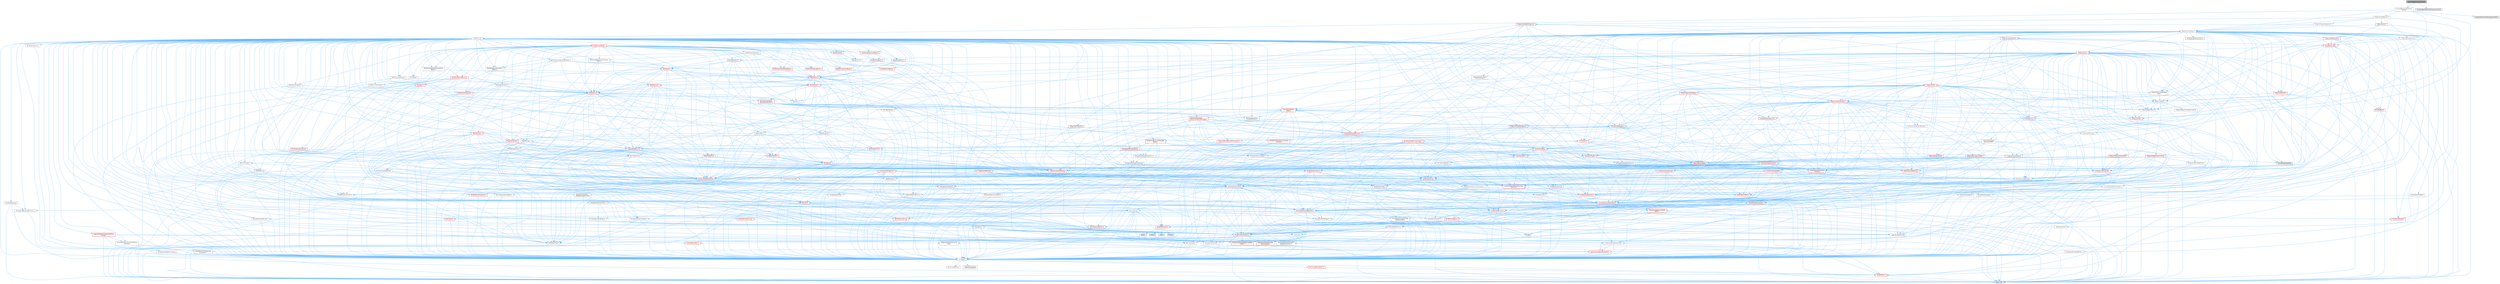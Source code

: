 digraph "VisualLoggerKismetLibrary.h"
{
 // INTERACTIVE_SVG=YES
 // LATEX_PDF_SIZE
  bgcolor="transparent";
  edge [fontname=Helvetica,fontsize=10,labelfontname=Helvetica,labelfontsize=10];
  node [fontname=Helvetica,fontsize=10,shape=box,height=0.2,width=0.4];
  Node1 [id="Node000001",label="VisualLoggerKismetLibrary.h",height=0.2,width=0.4,color="gray40", fillcolor="grey60", style="filled", fontcolor="black",tooltip=" "];
  Node1 -> Node2 [id="edge1_Node000001_Node000002",color="steelblue1",style="solid",tooltip=" "];
  Node2 [id="Node000002",label="Kismet/BlueprintFunction\lLibrary.h",height=0.2,width=0.4,color="grey40", fillcolor="white", style="filled",URL="$d3/d94/BlueprintFunctionLibrary_8h.html",tooltip=" "];
  Node2 -> Node3 [id="edge2_Node000002_Node000003",color="steelblue1",style="solid",tooltip=" "];
  Node3 [id="Node000003",label="CoreMinimal.h",height=0.2,width=0.4,color="grey40", fillcolor="white", style="filled",URL="$d7/d67/CoreMinimal_8h.html",tooltip=" "];
  Node3 -> Node4 [id="edge3_Node000003_Node000004",color="steelblue1",style="solid",tooltip=" "];
  Node4 [id="Node000004",label="CoreTypes.h",height=0.2,width=0.4,color="grey40", fillcolor="white", style="filled",URL="$dc/dec/CoreTypes_8h.html",tooltip=" "];
  Node4 -> Node5 [id="edge4_Node000004_Node000005",color="steelblue1",style="solid",tooltip=" "];
  Node5 [id="Node000005",label="HAL/Platform.h",height=0.2,width=0.4,color="red", fillcolor="#FFF0F0", style="filled",URL="$d9/dd0/Platform_8h.html",tooltip=" "];
  Node5 -> Node8 [id="edge5_Node000005_Node000008",color="steelblue1",style="solid",tooltip=" "];
  Node8 [id="Node000008",label="type_traits",height=0.2,width=0.4,color="grey60", fillcolor="#E0E0E0", style="filled",tooltip=" "];
  Node4 -> Node15 [id="edge6_Node000004_Node000015",color="steelblue1",style="solid",tooltip=" "];
  Node15 [id="Node000015",label="ProfilingDebugging\l/UMemoryDefines.h",height=0.2,width=0.4,color="grey40", fillcolor="white", style="filled",URL="$d2/da2/UMemoryDefines_8h.html",tooltip=" "];
  Node4 -> Node16 [id="edge7_Node000004_Node000016",color="steelblue1",style="solid",tooltip=" "];
  Node16 [id="Node000016",label="Misc/CoreMiscDefines.h",height=0.2,width=0.4,color="red", fillcolor="#FFF0F0", style="filled",URL="$da/d38/CoreMiscDefines_8h.html",tooltip=" "];
  Node16 -> Node5 [id="edge8_Node000016_Node000005",color="steelblue1",style="solid",tooltip=" "];
  Node4 -> Node17 [id="edge9_Node000004_Node000017",color="steelblue1",style="solid",tooltip=" "];
  Node17 [id="Node000017",label="Misc/CoreDefines.h",height=0.2,width=0.4,color="grey40", fillcolor="white", style="filled",URL="$d3/dd2/CoreDefines_8h.html",tooltip=" "];
  Node3 -> Node18 [id="edge10_Node000003_Node000018",color="steelblue1",style="solid",tooltip=" "];
  Node18 [id="Node000018",label="CoreFwd.h",height=0.2,width=0.4,color="grey40", fillcolor="white", style="filled",URL="$d1/d1e/CoreFwd_8h.html",tooltip=" "];
  Node18 -> Node4 [id="edge11_Node000018_Node000004",color="steelblue1",style="solid",tooltip=" "];
  Node18 -> Node19 [id="edge12_Node000018_Node000019",color="steelblue1",style="solid",tooltip=" "];
  Node19 [id="Node000019",label="Containers/ContainersFwd.h",height=0.2,width=0.4,color="grey40", fillcolor="white", style="filled",URL="$d4/d0a/ContainersFwd_8h.html",tooltip=" "];
  Node19 -> Node5 [id="edge13_Node000019_Node000005",color="steelblue1",style="solid",tooltip=" "];
  Node19 -> Node4 [id="edge14_Node000019_Node000004",color="steelblue1",style="solid",tooltip=" "];
  Node19 -> Node20 [id="edge15_Node000019_Node000020",color="steelblue1",style="solid",tooltip=" "];
  Node20 [id="Node000020",label="Traits/IsContiguousContainer.h",height=0.2,width=0.4,color="red", fillcolor="#FFF0F0", style="filled",URL="$d5/d3c/IsContiguousContainer_8h.html",tooltip=" "];
  Node20 -> Node4 [id="edge16_Node000020_Node000004",color="steelblue1",style="solid",tooltip=" "];
  Node18 -> Node23 [id="edge17_Node000018_Node000023",color="steelblue1",style="solid",tooltip=" "];
  Node23 [id="Node000023",label="Math/MathFwd.h",height=0.2,width=0.4,color="grey40", fillcolor="white", style="filled",URL="$d2/d10/MathFwd_8h.html",tooltip=" "];
  Node23 -> Node5 [id="edge18_Node000023_Node000005",color="steelblue1",style="solid",tooltip=" "];
  Node18 -> Node24 [id="edge19_Node000018_Node000024",color="steelblue1",style="solid",tooltip=" "];
  Node24 [id="Node000024",label="UObject/UObjectHierarchy\lFwd.h",height=0.2,width=0.4,color="grey40", fillcolor="white", style="filled",URL="$d3/d13/UObjectHierarchyFwd_8h.html",tooltip=" "];
  Node3 -> Node24 [id="edge20_Node000003_Node000024",color="steelblue1",style="solid",tooltip=" "];
  Node3 -> Node19 [id="edge21_Node000003_Node000019",color="steelblue1",style="solid",tooltip=" "];
  Node3 -> Node25 [id="edge22_Node000003_Node000025",color="steelblue1",style="solid",tooltip=" "];
  Node25 [id="Node000025",label="Misc/VarArgs.h",height=0.2,width=0.4,color="grey40", fillcolor="white", style="filled",URL="$d5/d6f/VarArgs_8h.html",tooltip=" "];
  Node25 -> Node4 [id="edge23_Node000025_Node000004",color="steelblue1",style="solid",tooltip=" "];
  Node3 -> Node26 [id="edge24_Node000003_Node000026",color="steelblue1",style="solid",tooltip=" "];
  Node26 [id="Node000026",label="Logging/LogVerbosity.h",height=0.2,width=0.4,color="grey40", fillcolor="white", style="filled",URL="$d2/d8f/LogVerbosity_8h.html",tooltip=" "];
  Node26 -> Node4 [id="edge25_Node000026_Node000004",color="steelblue1",style="solid",tooltip=" "];
  Node3 -> Node27 [id="edge26_Node000003_Node000027",color="steelblue1",style="solid",tooltip=" "];
  Node27 [id="Node000027",label="Misc/OutputDevice.h",height=0.2,width=0.4,color="grey40", fillcolor="white", style="filled",URL="$d7/d32/OutputDevice_8h.html",tooltip=" "];
  Node27 -> Node18 [id="edge27_Node000027_Node000018",color="steelblue1",style="solid",tooltip=" "];
  Node27 -> Node4 [id="edge28_Node000027_Node000004",color="steelblue1",style="solid",tooltip=" "];
  Node27 -> Node26 [id="edge29_Node000027_Node000026",color="steelblue1",style="solid",tooltip=" "];
  Node27 -> Node25 [id="edge30_Node000027_Node000025",color="steelblue1",style="solid",tooltip=" "];
  Node27 -> Node28 [id="edge31_Node000027_Node000028",color="steelblue1",style="solid",tooltip=" "];
  Node28 [id="Node000028",label="Templates/IsArrayOrRefOf\lTypeByPredicate.h",height=0.2,width=0.4,color="grey40", fillcolor="white", style="filled",URL="$d6/da1/IsArrayOrRefOfTypeByPredicate_8h.html",tooltip=" "];
  Node28 -> Node4 [id="edge32_Node000028_Node000004",color="steelblue1",style="solid",tooltip=" "];
  Node27 -> Node29 [id="edge33_Node000027_Node000029",color="steelblue1",style="solid",tooltip=" "];
  Node29 [id="Node000029",label="Templates/IsValidVariadic\lFunctionArg.h",height=0.2,width=0.4,color="red", fillcolor="#FFF0F0", style="filled",URL="$d0/dc8/IsValidVariadicFunctionArg_8h.html",tooltip=" "];
  Node29 -> Node4 [id="edge34_Node000029_Node000004",color="steelblue1",style="solid",tooltip=" "];
  Node29 -> Node8 [id="edge35_Node000029_Node000008",color="steelblue1",style="solid",tooltip=" "];
  Node27 -> Node31 [id="edge36_Node000027_Node000031",color="steelblue1",style="solid",tooltip=" "];
  Node31 [id="Node000031",label="Traits/IsCharEncodingCompatible\lWith.h",height=0.2,width=0.4,color="red", fillcolor="#FFF0F0", style="filled",URL="$df/dd1/IsCharEncodingCompatibleWith_8h.html",tooltip=" "];
  Node31 -> Node8 [id="edge37_Node000031_Node000008",color="steelblue1",style="solid",tooltip=" "];
  Node3 -> Node33 [id="edge38_Node000003_Node000033",color="steelblue1",style="solid",tooltip=" "];
  Node33 [id="Node000033",label="HAL/PlatformCrt.h",height=0.2,width=0.4,color="red", fillcolor="#FFF0F0", style="filled",URL="$d8/d75/PlatformCrt_8h.html",tooltip=" "];
  Node33 -> Node34 [id="edge39_Node000033_Node000034",color="steelblue1",style="solid",tooltip=" "];
  Node34 [id="Node000034",label="new",height=0.2,width=0.4,color="grey60", fillcolor="#E0E0E0", style="filled",tooltip=" "];
  Node33 -> Node35 [id="edge40_Node000033_Node000035",color="steelblue1",style="solid",tooltip=" "];
  Node35 [id="Node000035",label="wchar.h",height=0.2,width=0.4,color="grey60", fillcolor="#E0E0E0", style="filled",tooltip=" "];
  Node33 -> Node36 [id="edge41_Node000033_Node000036",color="steelblue1",style="solid",tooltip=" "];
  Node36 [id="Node000036",label="stddef.h",height=0.2,width=0.4,color="grey60", fillcolor="#E0E0E0", style="filled",tooltip=" "];
  Node33 -> Node37 [id="edge42_Node000033_Node000037",color="steelblue1",style="solid",tooltip=" "];
  Node37 [id="Node000037",label="stdlib.h",height=0.2,width=0.4,color="grey60", fillcolor="#E0E0E0", style="filled",tooltip=" "];
  Node33 -> Node38 [id="edge43_Node000033_Node000038",color="steelblue1",style="solid",tooltip=" "];
  Node38 [id="Node000038",label="stdio.h",height=0.2,width=0.4,color="grey60", fillcolor="#E0E0E0", style="filled",tooltip=" "];
  Node3 -> Node43 [id="edge44_Node000003_Node000043",color="steelblue1",style="solid",tooltip=" "];
  Node43 [id="Node000043",label="HAL/PlatformMisc.h",height=0.2,width=0.4,color="red", fillcolor="#FFF0F0", style="filled",URL="$d0/df5/PlatformMisc_8h.html",tooltip=" "];
  Node43 -> Node4 [id="edge45_Node000043_Node000004",color="steelblue1",style="solid",tooltip=" "];
  Node3 -> Node62 [id="edge46_Node000003_Node000062",color="steelblue1",style="solid",tooltip=" "];
  Node62 [id="Node000062",label="Misc/AssertionMacros.h",height=0.2,width=0.4,color="red", fillcolor="#FFF0F0", style="filled",URL="$d0/dfa/AssertionMacros_8h.html",tooltip=" "];
  Node62 -> Node4 [id="edge47_Node000062_Node000004",color="steelblue1",style="solid",tooltip=" "];
  Node62 -> Node5 [id="edge48_Node000062_Node000005",color="steelblue1",style="solid",tooltip=" "];
  Node62 -> Node43 [id="edge49_Node000062_Node000043",color="steelblue1",style="solid",tooltip=" "];
  Node62 -> Node63 [id="edge50_Node000062_Node000063",color="steelblue1",style="solid",tooltip=" "];
  Node63 [id="Node000063",label="Templates/EnableIf.h",height=0.2,width=0.4,color="grey40", fillcolor="white", style="filled",URL="$d7/d60/EnableIf_8h.html",tooltip=" "];
  Node63 -> Node4 [id="edge51_Node000063_Node000004",color="steelblue1",style="solid",tooltip=" "];
  Node62 -> Node28 [id="edge52_Node000062_Node000028",color="steelblue1",style="solid",tooltip=" "];
  Node62 -> Node29 [id="edge53_Node000062_Node000029",color="steelblue1",style="solid",tooltip=" "];
  Node62 -> Node31 [id="edge54_Node000062_Node000031",color="steelblue1",style="solid",tooltip=" "];
  Node62 -> Node25 [id="edge55_Node000062_Node000025",color="steelblue1",style="solid",tooltip=" "];
  Node3 -> Node71 [id="edge56_Node000003_Node000071",color="steelblue1",style="solid",tooltip=" "];
  Node71 [id="Node000071",label="Templates/IsPointer.h",height=0.2,width=0.4,color="grey40", fillcolor="white", style="filled",URL="$d7/d05/IsPointer_8h.html",tooltip=" "];
  Node71 -> Node4 [id="edge57_Node000071_Node000004",color="steelblue1",style="solid",tooltip=" "];
  Node3 -> Node72 [id="edge58_Node000003_Node000072",color="steelblue1",style="solid",tooltip=" "];
  Node72 [id="Node000072",label="HAL/PlatformMemory.h",height=0.2,width=0.4,color="red", fillcolor="#FFF0F0", style="filled",URL="$de/d68/PlatformMemory_8h.html",tooltip=" "];
  Node72 -> Node4 [id="edge59_Node000072_Node000004",color="steelblue1",style="solid",tooltip=" "];
  Node3 -> Node55 [id="edge60_Node000003_Node000055",color="steelblue1",style="solid",tooltip=" "];
  Node55 [id="Node000055",label="HAL/PlatformAtomics.h",height=0.2,width=0.4,color="red", fillcolor="#FFF0F0", style="filled",URL="$d3/d36/PlatformAtomics_8h.html",tooltip=" "];
  Node55 -> Node4 [id="edge61_Node000055_Node000004",color="steelblue1",style="solid",tooltip=" "];
  Node3 -> Node77 [id="edge62_Node000003_Node000077",color="steelblue1",style="solid",tooltip=" "];
  Node77 [id="Node000077",label="Misc/Exec.h",height=0.2,width=0.4,color="grey40", fillcolor="white", style="filled",URL="$de/ddb/Exec_8h.html",tooltip=" "];
  Node77 -> Node4 [id="edge63_Node000077_Node000004",color="steelblue1",style="solid",tooltip=" "];
  Node77 -> Node62 [id="edge64_Node000077_Node000062",color="steelblue1",style="solid",tooltip=" "];
  Node3 -> Node78 [id="edge65_Node000003_Node000078",color="steelblue1",style="solid",tooltip=" "];
  Node78 [id="Node000078",label="HAL/MemoryBase.h",height=0.2,width=0.4,color="red", fillcolor="#FFF0F0", style="filled",URL="$d6/d9f/MemoryBase_8h.html",tooltip=" "];
  Node78 -> Node4 [id="edge66_Node000078_Node000004",color="steelblue1",style="solid",tooltip=" "];
  Node78 -> Node55 [id="edge67_Node000078_Node000055",color="steelblue1",style="solid",tooltip=" "];
  Node78 -> Node33 [id="edge68_Node000078_Node000033",color="steelblue1",style="solid",tooltip=" "];
  Node78 -> Node77 [id="edge69_Node000078_Node000077",color="steelblue1",style="solid",tooltip=" "];
  Node78 -> Node27 [id="edge70_Node000078_Node000027",color="steelblue1",style="solid",tooltip=" "];
  Node3 -> Node88 [id="edge71_Node000003_Node000088",color="steelblue1",style="solid",tooltip=" "];
  Node88 [id="Node000088",label="HAL/UnrealMemory.h",height=0.2,width=0.4,color="red", fillcolor="#FFF0F0", style="filled",URL="$d9/d96/UnrealMemory_8h.html",tooltip=" "];
  Node88 -> Node4 [id="edge72_Node000088_Node000004",color="steelblue1",style="solid",tooltip=" "];
  Node88 -> Node78 [id="edge73_Node000088_Node000078",color="steelblue1",style="solid",tooltip=" "];
  Node88 -> Node72 [id="edge74_Node000088_Node000072",color="steelblue1",style="solid",tooltip=" "];
  Node88 -> Node71 [id="edge75_Node000088_Node000071",color="steelblue1",style="solid",tooltip=" "];
  Node3 -> Node90 [id="edge76_Node000003_Node000090",color="steelblue1",style="solid",tooltip=" "];
  Node90 [id="Node000090",label="Templates/IsArithmetic.h",height=0.2,width=0.4,color="grey40", fillcolor="white", style="filled",URL="$d2/d5d/IsArithmetic_8h.html",tooltip=" "];
  Node90 -> Node4 [id="edge77_Node000090_Node000004",color="steelblue1",style="solid",tooltip=" "];
  Node3 -> Node84 [id="edge78_Node000003_Node000084",color="steelblue1",style="solid",tooltip=" "];
  Node84 [id="Node000084",label="Templates/AndOrNot.h",height=0.2,width=0.4,color="grey40", fillcolor="white", style="filled",URL="$db/d0a/AndOrNot_8h.html",tooltip=" "];
  Node84 -> Node4 [id="edge79_Node000084_Node000004",color="steelblue1",style="solid",tooltip=" "];
  Node3 -> Node91 [id="edge80_Node000003_Node000091",color="steelblue1",style="solid",tooltip=" "];
  Node91 [id="Node000091",label="Templates/IsPODType.h",height=0.2,width=0.4,color="grey40", fillcolor="white", style="filled",URL="$d7/db1/IsPODType_8h.html",tooltip=" "];
  Node91 -> Node4 [id="edge81_Node000091_Node000004",color="steelblue1",style="solid",tooltip=" "];
  Node3 -> Node92 [id="edge82_Node000003_Node000092",color="steelblue1",style="solid",tooltip=" "];
  Node92 [id="Node000092",label="Templates/IsUECoreType.h",height=0.2,width=0.4,color="grey40", fillcolor="white", style="filled",URL="$d1/db8/IsUECoreType_8h.html",tooltip=" "];
  Node92 -> Node4 [id="edge83_Node000092_Node000004",color="steelblue1",style="solid",tooltip=" "];
  Node92 -> Node8 [id="edge84_Node000092_Node000008",color="steelblue1",style="solid",tooltip=" "];
  Node3 -> Node85 [id="edge85_Node000003_Node000085",color="steelblue1",style="solid",tooltip=" "];
  Node85 [id="Node000085",label="Templates/IsTriviallyCopy\lConstructible.h",height=0.2,width=0.4,color="grey40", fillcolor="white", style="filled",URL="$d3/d78/IsTriviallyCopyConstructible_8h.html",tooltip=" "];
  Node85 -> Node4 [id="edge86_Node000085_Node000004",color="steelblue1",style="solid",tooltip=" "];
  Node85 -> Node8 [id="edge87_Node000085_Node000008",color="steelblue1",style="solid",tooltip=" "];
  Node3 -> Node93 [id="edge88_Node000003_Node000093",color="steelblue1",style="solid",tooltip=" "];
  Node93 [id="Node000093",label="Templates/UnrealTypeTraits.h",height=0.2,width=0.4,color="red", fillcolor="#FFF0F0", style="filled",URL="$d2/d2d/UnrealTypeTraits_8h.html",tooltip=" "];
  Node93 -> Node4 [id="edge89_Node000093_Node000004",color="steelblue1",style="solid",tooltip=" "];
  Node93 -> Node71 [id="edge90_Node000093_Node000071",color="steelblue1",style="solid",tooltip=" "];
  Node93 -> Node62 [id="edge91_Node000093_Node000062",color="steelblue1",style="solid",tooltip=" "];
  Node93 -> Node84 [id="edge92_Node000093_Node000084",color="steelblue1",style="solid",tooltip=" "];
  Node93 -> Node63 [id="edge93_Node000093_Node000063",color="steelblue1",style="solid",tooltip=" "];
  Node93 -> Node90 [id="edge94_Node000093_Node000090",color="steelblue1",style="solid",tooltip=" "];
  Node93 -> Node94 [id="edge95_Node000093_Node000094",color="steelblue1",style="solid",tooltip=" "];
  Node94 [id="Node000094",label="Templates/Models.h",height=0.2,width=0.4,color="red", fillcolor="#FFF0F0", style="filled",URL="$d3/d0c/Models_8h.html",tooltip=" "];
  Node93 -> Node91 [id="edge96_Node000093_Node000091",color="steelblue1",style="solid",tooltip=" "];
  Node93 -> Node92 [id="edge97_Node000093_Node000092",color="steelblue1",style="solid",tooltip=" "];
  Node93 -> Node85 [id="edge98_Node000093_Node000085",color="steelblue1",style="solid",tooltip=" "];
  Node3 -> Node63 [id="edge99_Node000003_Node000063",color="steelblue1",style="solid",tooltip=" "];
  Node3 -> Node95 [id="edge100_Node000003_Node000095",color="steelblue1",style="solid",tooltip=" "];
  Node95 [id="Node000095",label="Templates/RemoveReference.h",height=0.2,width=0.4,color="grey40", fillcolor="white", style="filled",URL="$da/dbe/RemoveReference_8h.html",tooltip=" "];
  Node95 -> Node4 [id="edge101_Node000095_Node000004",color="steelblue1",style="solid",tooltip=" "];
  Node3 -> Node96 [id="edge102_Node000003_Node000096",color="steelblue1",style="solid",tooltip=" "];
  Node96 [id="Node000096",label="Templates/IntegralConstant.h",height=0.2,width=0.4,color="grey40", fillcolor="white", style="filled",URL="$db/d1b/IntegralConstant_8h.html",tooltip=" "];
  Node96 -> Node4 [id="edge103_Node000096_Node000004",color="steelblue1",style="solid",tooltip=" "];
  Node3 -> Node97 [id="edge104_Node000003_Node000097",color="steelblue1",style="solid",tooltip=" "];
  Node97 [id="Node000097",label="Templates/IsClass.h",height=0.2,width=0.4,color="grey40", fillcolor="white", style="filled",URL="$db/dcb/IsClass_8h.html",tooltip=" "];
  Node97 -> Node4 [id="edge105_Node000097_Node000004",color="steelblue1",style="solid",tooltip=" "];
  Node3 -> Node98 [id="edge106_Node000003_Node000098",color="steelblue1",style="solid",tooltip=" "];
  Node98 [id="Node000098",label="Templates/TypeCompatible\lBytes.h",height=0.2,width=0.4,color="red", fillcolor="#FFF0F0", style="filled",URL="$df/d0a/TypeCompatibleBytes_8h.html",tooltip=" "];
  Node98 -> Node4 [id="edge107_Node000098_Node000004",color="steelblue1",style="solid",tooltip=" "];
  Node98 -> Node34 [id="edge108_Node000098_Node000034",color="steelblue1",style="solid",tooltip=" "];
  Node98 -> Node8 [id="edge109_Node000098_Node000008",color="steelblue1",style="solid",tooltip=" "];
  Node3 -> Node20 [id="edge110_Node000003_Node000020",color="steelblue1",style="solid",tooltip=" "];
  Node3 -> Node99 [id="edge111_Node000003_Node000099",color="steelblue1",style="solid",tooltip=" "];
  Node99 [id="Node000099",label="Templates/UnrealTemplate.h",height=0.2,width=0.4,color="red", fillcolor="#FFF0F0", style="filled",URL="$d4/d24/UnrealTemplate_8h.html",tooltip=" "];
  Node99 -> Node4 [id="edge112_Node000099_Node000004",color="steelblue1",style="solid",tooltip=" "];
  Node99 -> Node71 [id="edge113_Node000099_Node000071",color="steelblue1",style="solid",tooltip=" "];
  Node99 -> Node88 [id="edge114_Node000099_Node000088",color="steelblue1",style="solid",tooltip=" "];
  Node99 -> Node93 [id="edge115_Node000099_Node000093",color="steelblue1",style="solid",tooltip=" "];
  Node99 -> Node95 [id="edge116_Node000099_Node000095",color="steelblue1",style="solid",tooltip=" "];
  Node99 -> Node98 [id="edge117_Node000099_Node000098",color="steelblue1",style="solid",tooltip=" "];
  Node99 -> Node20 [id="edge118_Node000099_Node000020",color="steelblue1",style="solid",tooltip=" "];
  Node99 -> Node8 [id="edge119_Node000099_Node000008",color="steelblue1",style="solid",tooltip=" "];
  Node3 -> Node48 [id="edge120_Node000003_Node000048",color="steelblue1",style="solid",tooltip=" "];
  Node48 [id="Node000048",label="Math/NumericLimits.h",height=0.2,width=0.4,color="grey40", fillcolor="white", style="filled",URL="$df/d1b/NumericLimits_8h.html",tooltip=" "];
  Node48 -> Node4 [id="edge121_Node000048_Node000004",color="steelblue1",style="solid",tooltip=" "];
  Node3 -> Node103 [id="edge122_Node000003_Node000103",color="steelblue1",style="solid",tooltip=" "];
  Node103 [id="Node000103",label="HAL/PlatformMath.h",height=0.2,width=0.4,color="red", fillcolor="#FFF0F0", style="filled",URL="$dc/d53/PlatformMath_8h.html",tooltip=" "];
  Node103 -> Node4 [id="edge123_Node000103_Node000004",color="steelblue1",style="solid",tooltip=" "];
  Node3 -> Node86 [id="edge124_Node000003_Node000086",color="steelblue1",style="solid",tooltip=" "];
  Node86 [id="Node000086",label="Templates/IsTriviallyCopy\lAssignable.h",height=0.2,width=0.4,color="grey40", fillcolor="white", style="filled",URL="$d2/df2/IsTriviallyCopyAssignable_8h.html",tooltip=" "];
  Node86 -> Node4 [id="edge125_Node000086_Node000004",color="steelblue1",style="solid",tooltip=" "];
  Node86 -> Node8 [id="edge126_Node000086_Node000008",color="steelblue1",style="solid",tooltip=" "];
  Node3 -> Node111 [id="edge127_Node000003_Node000111",color="steelblue1",style="solid",tooltip=" "];
  Node111 [id="Node000111",label="Templates/MemoryOps.h",height=0.2,width=0.4,color="red", fillcolor="#FFF0F0", style="filled",URL="$db/dea/MemoryOps_8h.html",tooltip=" "];
  Node111 -> Node4 [id="edge128_Node000111_Node000004",color="steelblue1",style="solid",tooltip=" "];
  Node111 -> Node88 [id="edge129_Node000111_Node000088",color="steelblue1",style="solid",tooltip=" "];
  Node111 -> Node86 [id="edge130_Node000111_Node000086",color="steelblue1",style="solid",tooltip=" "];
  Node111 -> Node85 [id="edge131_Node000111_Node000085",color="steelblue1",style="solid",tooltip=" "];
  Node111 -> Node93 [id="edge132_Node000111_Node000093",color="steelblue1",style="solid",tooltip=" "];
  Node111 -> Node34 [id="edge133_Node000111_Node000034",color="steelblue1",style="solid",tooltip=" "];
  Node111 -> Node8 [id="edge134_Node000111_Node000008",color="steelblue1",style="solid",tooltip=" "];
  Node3 -> Node112 [id="edge135_Node000003_Node000112",color="steelblue1",style="solid",tooltip=" "];
  Node112 [id="Node000112",label="Containers/ContainerAllocation\lPolicies.h",height=0.2,width=0.4,color="red", fillcolor="#FFF0F0", style="filled",URL="$d7/dff/ContainerAllocationPolicies_8h.html",tooltip=" "];
  Node112 -> Node4 [id="edge136_Node000112_Node000004",color="steelblue1",style="solid",tooltip=" "];
  Node112 -> Node112 [id="edge137_Node000112_Node000112",color="steelblue1",style="solid",tooltip=" "];
  Node112 -> Node103 [id="edge138_Node000112_Node000103",color="steelblue1",style="solid",tooltip=" "];
  Node112 -> Node88 [id="edge139_Node000112_Node000088",color="steelblue1",style="solid",tooltip=" "];
  Node112 -> Node48 [id="edge140_Node000112_Node000048",color="steelblue1",style="solid",tooltip=" "];
  Node112 -> Node62 [id="edge141_Node000112_Node000062",color="steelblue1",style="solid",tooltip=" "];
  Node112 -> Node111 [id="edge142_Node000112_Node000111",color="steelblue1",style="solid",tooltip=" "];
  Node112 -> Node98 [id="edge143_Node000112_Node000098",color="steelblue1",style="solid",tooltip=" "];
  Node112 -> Node8 [id="edge144_Node000112_Node000008",color="steelblue1",style="solid",tooltip=" "];
  Node3 -> Node115 [id="edge145_Node000003_Node000115",color="steelblue1",style="solid",tooltip=" "];
  Node115 [id="Node000115",label="Templates/IsEnumClass.h",height=0.2,width=0.4,color="grey40", fillcolor="white", style="filled",URL="$d7/d15/IsEnumClass_8h.html",tooltip=" "];
  Node115 -> Node4 [id="edge146_Node000115_Node000004",color="steelblue1",style="solid",tooltip=" "];
  Node115 -> Node84 [id="edge147_Node000115_Node000084",color="steelblue1",style="solid",tooltip=" "];
  Node3 -> Node116 [id="edge148_Node000003_Node000116",color="steelblue1",style="solid",tooltip=" "];
  Node116 [id="Node000116",label="HAL/PlatformProperties.h",height=0.2,width=0.4,color="red", fillcolor="#FFF0F0", style="filled",URL="$d9/db0/PlatformProperties_8h.html",tooltip=" "];
  Node116 -> Node4 [id="edge149_Node000116_Node000004",color="steelblue1",style="solid",tooltip=" "];
  Node3 -> Node119 [id="edge150_Node000003_Node000119",color="steelblue1",style="solid",tooltip=" "];
  Node119 [id="Node000119",label="Misc/EngineVersionBase.h",height=0.2,width=0.4,color="grey40", fillcolor="white", style="filled",URL="$d5/d2b/EngineVersionBase_8h.html",tooltip=" "];
  Node119 -> Node4 [id="edge151_Node000119_Node000004",color="steelblue1",style="solid",tooltip=" "];
  Node3 -> Node120 [id="edge152_Node000003_Node000120",color="steelblue1",style="solid",tooltip=" "];
  Node120 [id="Node000120",label="Internationalization\l/TextNamespaceFwd.h",height=0.2,width=0.4,color="grey40", fillcolor="white", style="filled",URL="$d8/d97/TextNamespaceFwd_8h.html",tooltip=" "];
  Node120 -> Node4 [id="edge153_Node000120_Node000004",color="steelblue1",style="solid",tooltip=" "];
  Node3 -> Node121 [id="edge154_Node000003_Node000121",color="steelblue1",style="solid",tooltip=" "];
  Node121 [id="Node000121",label="Serialization/Archive.h",height=0.2,width=0.4,color="red", fillcolor="#FFF0F0", style="filled",URL="$d7/d3b/Archive_8h.html",tooltip=" "];
  Node121 -> Node18 [id="edge155_Node000121_Node000018",color="steelblue1",style="solid",tooltip=" "];
  Node121 -> Node4 [id="edge156_Node000121_Node000004",color="steelblue1",style="solid",tooltip=" "];
  Node121 -> Node116 [id="edge157_Node000121_Node000116",color="steelblue1",style="solid",tooltip=" "];
  Node121 -> Node120 [id="edge158_Node000121_Node000120",color="steelblue1",style="solid",tooltip=" "];
  Node121 -> Node23 [id="edge159_Node000121_Node000023",color="steelblue1",style="solid",tooltip=" "];
  Node121 -> Node62 [id="edge160_Node000121_Node000062",color="steelblue1",style="solid",tooltip=" "];
  Node121 -> Node119 [id="edge161_Node000121_Node000119",color="steelblue1",style="solid",tooltip=" "];
  Node121 -> Node25 [id="edge162_Node000121_Node000025",color="steelblue1",style="solid",tooltip=" "];
  Node121 -> Node63 [id="edge163_Node000121_Node000063",color="steelblue1",style="solid",tooltip=" "];
  Node121 -> Node28 [id="edge164_Node000121_Node000028",color="steelblue1",style="solid",tooltip=" "];
  Node121 -> Node115 [id="edge165_Node000121_Node000115",color="steelblue1",style="solid",tooltip=" "];
  Node121 -> Node108 [id="edge166_Node000121_Node000108",color="steelblue1",style="solid",tooltip=" "];
  Node108 [id="Node000108",label="Templates/IsSigned.h",height=0.2,width=0.4,color="grey40", fillcolor="white", style="filled",URL="$d8/dd8/IsSigned_8h.html",tooltip=" "];
  Node108 -> Node4 [id="edge167_Node000108_Node000004",color="steelblue1",style="solid",tooltip=" "];
  Node121 -> Node29 [id="edge168_Node000121_Node000029",color="steelblue1",style="solid",tooltip=" "];
  Node121 -> Node99 [id="edge169_Node000121_Node000099",color="steelblue1",style="solid",tooltip=" "];
  Node121 -> Node31 [id="edge170_Node000121_Node000031",color="steelblue1",style="solid",tooltip=" "];
  Node121 -> Node124 [id="edge171_Node000121_Node000124",color="steelblue1",style="solid",tooltip=" "];
  Node124 [id="Node000124",label="UObject/ObjectVersion.h",height=0.2,width=0.4,color="grey40", fillcolor="white", style="filled",URL="$da/d63/ObjectVersion_8h.html",tooltip=" "];
  Node124 -> Node4 [id="edge172_Node000124_Node000004",color="steelblue1",style="solid",tooltip=" "];
  Node3 -> Node125 [id="edge173_Node000003_Node000125",color="steelblue1",style="solid",tooltip=" "];
  Node125 [id="Node000125",label="Templates/Less.h",height=0.2,width=0.4,color="grey40", fillcolor="white", style="filled",URL="$de/dc8/Less_8h.html",tooltip=" "];
  Node125 -> Node4 [id="edge174_Node000125_Node000004",color="steelblue1",style="solid",tooltip=" "];
  Node125 -> Node99 [id="edge175_Node000125_Node000099",color="steelblue1",style="solid",tooltip=" "];
  Node3 -> Node126 [id="edge176_Node000003_Node000126",color="steelblue1",style="solid",tooltip=" "];
  Node126 [id="Node000126",label="Templates/Sorting.h",height=0.2,width=0.4,color="red", fillcolor="#FFF0F0", style="filled",URL="$d3/d9e/Sorting_8h.html",tooltip=" "];
  Node126 -> Node4 [id="edge177_Node000126_Node000004",color="steelblue1",style="solid",tooltip=" "];
  Node126 -> Node103 [id="edge178_Node000126_Node000103",color="steelblue1",style="solid",tooltip=" "];
  Node126 -> Node125 [id="edge179_Node000126_Node000125",color="steelblue1",style="solid",tooltip=" "];
  Node3 -> Node137 [id="edge180_Node000003_Node000137",color="steelblue1",style="solid",tooltip=" "];
  Node137 [id="Node000137",label="Misc/Char.h",height=0.2,width=0.4,color="red", fillcolor="#FFF0F0", style="filled",URL="$d0/d58/Char_8h.html",tooltip=" "];
  Node137 -> Node4 [id="edge181_Node000137_Node000004",color="steelblue1",style="solid",tooltip=" "];
  Node137 -> Node8 [id="edge182_Node000137_Node000008",color="steelblue1",style="solid",tooltip=" "];
  Node3 -> Node140 [id="edge183_Node000003_Node000140",color="steelblue1",style="solid",tooltip=" "];
  Node140 [id="Node000140",label="GenericPlatform/GenericPlatform\lStricmp.h",height=0.2,width=0.4,color="grey40", fillcolor="white", style="filled",URL="$d2/d86/GenericPlatformStricmp_8h.html",tooltip=" "];
  Node140 -> Node4 [id="edge184_Node000140_Node000004",color="steelblue1",style="solid",tooltip=" "];
  Node3 -> Node141 [id="edge185_Node000003_Node000141",color="steelblue1",style="solid",tooltip=" "];
  Node141 [id="Node000141",label="GenericPlatform/GenericPlatform\lString.h",height=0.2,width=0.4,color="red", fillcolor="#FFF0F0", style="filled",URL="$dd/d20/GenericPlatformString_8h.html",tooltip=" "];
  Node141 -> Node4 [id="edge186_Node000141_Node000004",color="steelblue1",style="solid",tooltip=" "];
  Node141 -> Node140 [id="edge187_Node000141_Node000140",color="steelblue1",style="solid",tooltip=" "];
  Node141 -> Node63 [id="edge188_Node000141_Node000063",color="steelblue1",style="solid",tooltip=" "];
  Node141 -> Node31 [id="edge189_Node000141_Node000031",color="steelblue1",style="solid",tooltip=" "];
  Node141 -> Node8 [id="edge190_Node000141_Node000008",color="steelblue1",style="solid",tooltip=" "];
  Node3 -> Node74 [id="edge191_Node000003_Node000074",color="steelblue1",style="solid",tooltip=" "];
  Node74 [id="Node000074",label="HAL/PlatformString.h",height=0.2,width=0.4,color="red", fillcolor="#FFF0F0", style="filled",URL="$db/db5/PlatformString_8h.html",tooltip=" "];
  Node74 -> Node4 [id="edge192_Node000074_Node000004",color="steelblue1",style="solid",tooltip=" "];
  Node3 -> Node144 [id="edge193_Node000003_Node000144",color="steelblue1",style="solid",tooltip=" "];
  Node144 [id="Node000144",label="Misc/CString.h",height=0.2,width=0.4,color="grey40", fillcolor="white", style="filled",URL="$d2/d49/CString_8h.html",tooltip=" "];
  Node144 -> Node4 [id="edge194_Node000144_Node000004",color="steelblue1",style="solid",tooltip=" "];
  Node144 -> Node33 [id="edge195_Node000144_Node000033",color="steelblue1",style="solid",tooltip=" "];
  Node144 -> Node74 [id="edge196_Node000144_Node000074",color="steelblue1",style="solid",tooltip=" "];
  Node144 -> Node62 [id="edge197_Node000144_Node000062",color="steelblue1",style="solid",tooltip=" "];
  Node144 -> Node137 [id="edge198_Node000144_Node000137",color="steelblue1",style="solid",tooltip=" "];
  Node144 -> Node25 [id="edge199_Node000144_Node000025",color="steelblue1",style="solid",tooltip=" "];
  Node144 -> Node28 [id="edge200_Node000144_Node000028",color="steelblue1",style="solid",tooltip=" "];
  Node144 -> Node29 [id="edge201_Node000144_Node000029",color="steelblue1",style="solid",tooltip=" "];
  Node144 -> Node31 [id="edge202_Node000144_Node000031",color="steelblue1",style="solid",tooltip=" "];
  Node3 -> Node145 [id="edge203_Node000003_Node000145",color="steelblue1",style="solid",tooltip=" "];
  Node145 [id="Node000145",label="Misc/Crc.h",height=0.2,width=0.4,color="red", fillcolor="#FFF0F0", style="filled",URL="$d4/dd2/Crc_8h.html",tooltip=" "];
  Node145 -> Node4 [id="edge204_Node000145_Node000004",color="steelblue1",style="solid",tooltip=" "];
  Node145 -> Node74 [id="edge205_Node000145_Node000074",color="steelblue1",style="solid",tooltip=" "];
  Node145 -> Node62 [id="edge206_Node000145_Node000062",color="steelblue1",style="solid",tooltip=" "];
  Node145 -> Node144 [id="edge207_Node000145_Node000144",color="steelblue1",style="solid",tooltip=" "];
  Node145 -> Node137 [id="edge208_Node000145_Node000137",color="steelblue1",style="solid",tooltip=" "];
  Node145 -> Node93 [id="edge209_Node000145_Node000093",color="steelblue1",style="solid",tooltip=" "];
  Node3 -> Node136 [id="edge210_Node000003_Node000136",color="steelblue1",style="solid",tooltip=" "];
  Node136 [id="Node000136",label="Math/UnrealMathUtility.h",height=0.2,width=0.4,color="red", fillcolor="#FFF0F0", style="filled",URL="$db/db8/UnrealMathUtility_8h.html",tooltip=" "];
  Node136 -> Node4 [id="edge211_Node000136_Node000004",color="steelblue1",style="solid",tooltip=" "];
  Node136 -> Node62 [id="edge212_Node000136_Node000062",color="steelblue1",style="solid",tooltip=" "];
  Node136 -> Node103 [id="edge213_Node000136_Node000103",color="steelblue1",style="solid",tooltip=" "];
  Node136 -> Node23 [id="edge214_Node000136_Node000023",color="steelblue1",style="solid",tooltip=" "];
  Node3 -> Node146 [id="edge215_Node000003_Node000146",color="steelblue1",style="solid",tooltip=" "];
  Node146 [id="Node000146",label="Containers/UnrealString.h",height=0.2,width=0.4,color="red", fillcolor="#FFF0F0", style="filled",URL="$d5/dba/UnrealString_8h.html",tooltip=" "];
  Node3 -> Node150 [id="edge216_Node000003_Node000150",color="steelblue1",style="solid",tooltip=" "];
  Node150 [id="Node000150",label="Containers/Array.h",height=0.2,width=0.4,color="red", fillcolor="#FFF0F0", style="filled",URL="$df/dd0/Array_8h.html",tooltip=" "];
  Node150 -> Node4 [id="edge217_Node000150_Node000004",color="steelblue1",style="solid",tooltip=" "];
  Node150 -> Node62 [id="edge218_Node000150_Node000062",color="steelblue1",style="solid",tooltip=" "];
  Node150 -> Node88 [id="edge219_Node000150_Node000088",color="steelblue1",style="solid",tooltip=" "];
  Node150 -> Node93 [id="edge220_Node000150_Node000093",color="steelblue1",style="solid",tooltip=" "];
  Node150 -> Node99 [id="edge221_Node000150_Node000099",color="steelblue1",style="solid",tooltip=" "];
  Node150 -> Node112 [id="edge222_Node000150_Node000112",color="steelblue1",style="solid",tooltip=" "];
  Node150 -> Node121 [id="edge223_Node000150_Node000121",color="steelblue1",style="solid",tooltip=" "];
  Node150 -> Node171 [id="edge224_Node000150_Node000171",color="steelblue1",style="solid",tooltip=" "];
  Node171 [id="Node000171",label="Concepts/GetTypeHashable.h",height=0.2,width=0.4,color="grey40", fillcolor="white", style="filled",URL="$d3/da2/GetTypeHashable_8h.html",tooltip=" "];
  Node171 -> Node4 [id="edge225_Node000171_Node000004",color="steelblue1",style="solid",tooltip=" "];
  Node171 -> Node162 [id="edge226_Node000171_Node000162",color="steelblue1",style="solid",tooltip=" "];
  Node162 [id="Node000162",label="Templates/TypeHash.h",height=0.2,width=0.4,color="red", fillcolor="#FFF0F0", style="filled",URL="$d1/d62/TypeHash_8h.html",tooltip=" "];
  Node162 -> Node4 [id="edge227_Node000162_Node000004",color="steelblue1",style="solid",tooltip=" "];
  Node162 -> Node145 [id="edge228_Node000162_Node000145",color="steelblue1",style="solid",tooltip=" "];
  Node162 -> Node8 [id="edge229_Node000162_Node000008",color="steelblue1",style="solid",tooltip=" "];
  Node150 -> Node129 [id="edge230_Node000150_Node000129",color="steelblue1",style="solid",tooltip=" "];
  Node129 [id="Node000129",label="Templates/Invoke.h",height=0.2,width=0.4,color="red", fillcolor="#FFF0F0", style="filled",URL="$d7/deb/Invoke_8h.html",tooltip=" "];
  Node129 -> Node4 [id="edge231_Node000129_Node000004",color="steelblue1",style="solid",tooltip=" "];
  Node129 -> Node99 [id="edge232_Node000129_Node000099",color="steelblue1",style="solid",tooltip=" "];
  Node129 -> Node8 [id="edge233_Node000129_Node000008",color="steelblue1",style="solid",tooltip=" "];
  Node150 -> Node125 [id="edge234_Node000150_Node000125",color="steelblue1",style="solid",tooltip=" "];
  Node150 -> Node126 [id="edge235_Node000150_Node000126",color="steelblue1",style="solid",tooltip=" "];
  Node150 -> Node173 [id="edge236_Node000150_Node000173",color="steelblue1",style="solid",tooltip=" "];
  Node173 [id="Node000173",label="Templates/AlignmentTemplates.h",height=0.2,width=0.4,color="grey40", fillcolor="white", style="filled",URL="$dd/d32/AlignmentTemplates_8h.html",tooltip=" "];
  Node173 -> Node4 [id="edge237_Node000173_Node000004",color="steelblue1",style="solid",tooltip=" "];
  Node173 -> Node82 [id="edge238_Node000173_Node000082",color="steelblue1",style="solid",tooltip=" "];
  Node82 [id="Node000082",label="Templates/IsIntegral.h",height=0.2,width=0.4,color="grey40", fillcolor="white", style="filled",URL="$da/d64/IsIntegral_8h.html",tooltip=" "];
  Node82 -> Node4 [id="edge239_Node000082_Node000004",color="steelblue1",style="solid",tooltip=" "];
  Node173 -> Node71 [id="edge240_Node000173_Node000071",color="steelblue1",style="solid",tooltip=" "];
  Node150 -> Node8 [id="edge241_Node000150_Node000008",color="steelblue1",style="solid",tooltip=" "];
  Node3 -> Node174 [id="edge242_Node000003_Node000174",color="steelblue1",style="solid",tooltip=" "];
  Node174 [id="Node000174",label="Misc/FrameNumber.h",height=0.2,width=0.4,color="grey40", fillcolor="white", style="filled",URL="$dd/dbd/FrameNumber_8h.html",tooltip=" "];
  Node174 -> Node4 [id="edge243_Node000174_Node000004",color="steelblue1",style="solid",tooltip=" "];
  Node174 -> Node48 [id="edge244_Node000174_Node000048",color="steelblue1",style="solid",tooltip=" "];
  Node174 -> Node136 [id="edge245_Node000174_Node000136",color="steelblue1",style="solid",tooltip=" "];
  Node174 -> Node63 [id="edge246_Node000174_Node000063",color="steelblue1",style="solid",tooltip=" "];
  Node174 -> Node93 [id="edge247_Node000174_Node000093",color="steelblue1",style="solid",tooltip=" "];
  Node3 -> Node175 [id="edge248_Node000003_Node000175",color="steelblue1",style="solid",tooltip=" "];
  Node175 [id="Node000175",label="Misc/Timespan.h",height=0.2,width=0.4,color="grey40", fillcolor="white", style="filled",URL="$da/dd9/Timespan_8h.html",tooltip=" "];
  Node175 -> Node4 [id="edge249_Node000175_Node000004",color="steelblue1",style="solid",tooltip=" "];
  Node175 -> Node176 [id="edge250_Node000175_Node000176",color="steelblue1",style="solid",tooltip=" "];
  Node176 [id="Node000176",label="Math/Interval.h",height=0.2,width=0.4,color="grey40", fillcolor="white", style="filled",URL="$d1/d55/Interval_8h.html",tooltip=" "];
  Node176 -> Node4 [id="edge251_Node000176_Node000004",color="steelblue1",style="solid",tooltip=" "];
  Node176 -> Node90 [id="edge252_Node000176_Node000090",color="steelblue1",style="solid",tooltip=" "];
  Node176 -> Node93 [id="edge253_Node000176_Node000093",color="steelblue1",style="solid",tooltip=" "];
  Node176 -> Node48 [id="edge254_Node000176_Node000048",color="steelblue1",style="solid",tooltip=" "];
  Node176 -> Node136 [id="edge255_Node000176_Node000136",color="steelblue1",style="solid",tooltip=" "];
  Node175 -> Node136 [id="edge256_Node000175_Node000136",color="steelblue1",style="solid",tooltip=" "];
  Node175 -> Node62 [id="edge257_Node000175_Node000062",color="steelblue1",style="solid",tooltip=" "];
  Node3 -> Node177 [id="edge258_Node000003_Node000177",color="steelblue1",style="solid",tooltip=" "];
  Node177 [id="Node000177",label="Containers/StringConv.h",height=0.2,width=0.4,color="red", fillcolor="#FFF0F0", style="filled",URL="$d3/ddf/StringConv_8h.html",tooltip=" "];
  Node177 -> Node4 [id="edge259_Node000177_Node000004",color="steelblue1",style="solid",tooltip=" "];
  Node177 -> Node62 [id="edge260_Node000177_Node000062",color="steelblue1",style="solid",tooltip=" "];
  Node177 -> Node112 [id="edge261_Node000177_Node000112",color="steelblue1",style="solid",tooltip=" "];
  Node177 -> Node150 [id="edge262_Node000177_Node000150",color="steelblue1",style="solid",tooltip=" "];
  Node177 -> Node144 [id="edge263_Node000177_Node000144",color="steelblue1",style="solid",tooltip=" "];
  Node177 -> Node178 [id="edge264_Node000177_Node000178",color="steelblue1",style="solid",tooltip=" "];
  Node178 [id="Node000178",label="Templates/IsArray.h",height=0.2,width=0.4,color="grey40", fillcolor="white", style="filled",URL="$d8/d8d/IsArray_8h.html",tooltip=" "];
  Node178 -> Node4 [id="edge265_Node000178_Node000004",color="steelblue1",style="solid",tooltip=" "];
  Node177 -> Node99 [id="edge266_Node000177_Node000099",color="steelblue1",style="solid",tooltip=" "];
  Node177 -> Node93 [id="edge267_Node000177_Node000093",color="steelblue1",style="solid",tooltip=" "];
  Node177 -> Node31 [id="edge268_Node000177_Node000031",color="steelblue1",style="solid",tooltip=" "];
  Node177 -> Node20 [id="edge269_Node000177_Node000020",color="steelblue1",style="solid",tooltip=" "];
  Node177 -> Node8 [id="edge270_Node000177_Node000008",color="steelblue1",style="solid",tooltip=" "];
  Node3 -> Node179 [id="edge271_Node000003_Node000179",color="steelblue1",style="solid",tooltip=" "];
  Node179 [id="Node000179",label="UObject/UnrealNames.h",height=0.2,width=0.4,color="red", fillcolor="#FFF0F0", style="filled",URL="$d8/db1/UnrealNames_8h.html",tooltip=" "];
  Node179 -> Node4 [id="edge272_Node000179_Node000004",color="steelblue1",style="solid",tooltip=" "];
  Node3 -> Node181 [id="edge273_Node000003_Node000181",color="steelblue1",style="solid",tooltip=" "];
  Node181 [id="Node000181",label="UObject/NameTypes.h",height=0.2,width=0.4,color="red", fillcolor="#FFF0F0", style="filled",URL="$d6/d35/NameTypes_8h.html",tooltip=" "];
  Node181 -> Node4 [id="edge274_Node000181_Node000004",color="steelblue1",style="solid",tooltip=" "];
  Node181 -> Node62 [id="edge275_Node000181_Node000062",color="steelblue1",style="solid",tooltip=" "];
  Node181 -> Node88 [id="edge276_Node000181_Node000088",color="steelblue1",style="solid",tooltip=" "];
  Node181 -> Node93 [id="edge277_Node000181_Node000093",color="steelblue1",style="solid",tooltip=" "];
  Node181 -> Node99 [id="edge278_Node000181_Node000099",color="steelblue1",style="solid",tooltip=" "];
  Node181 -> Node146 [id="edge279_Node000181_Node000146",color="steelblue1",style="solid",tooltip=" "];
  Node181 -> Node177 [id="edge280_Node000181_Node000177",color="steelblue1",style="solid",tooltip=" "];
  Node181 -> Node45 [id="edge281_Node000181_Node000045",color="steelblue1",style="solid",tooltip=" "];
  Node45 [id="Node000045",label="Containers/StringFwd.h",height=0.2,width=0.4,color="red", fillcolor="#FFF0F0", style="filled",URL="$df/d37/StringFwd_8h.html",tooltip=" "];
  Node45 -> Node4 [id="edge282_Node000045_Node000004",color="steelblue1",style="solid",tooltip=" "];
  Node45 -> Node20 [id="edge283_Node000045_Node000020",color="steelblue1",style="solid",tooltip=" "];
  Node181 -> Node179 [id="edge284_Node000181_Node000179",color="steelblue1",style="solid",tooltip=" "];
  Node3 -> Node189 [id="edge285_Node000003_Node000189",color="steelblue1",style="solid",tooltip=" "];
  Node189 [id="Node000189",label="Misc/Parse.h",height=0.2,width=0.4,color="red", fillcolor="#FFF0F0", style="filled",URL="$dc/d71/Parse_8h.html",tooltip=" "];
  Node189 -> Node45 [id="edge286_Node000189_Node000045",color="steelblue1",style="solid",tooltip=" "];
  Node189 -> Node146 [id="edge287_Node000189_Node000146",color="steelblue1",style="solid",tooltip=" "];
  Node189 -> Node4 [id="edge288_Node000189_Node000004",color="steelblue1",style="solid",tooltip=" "];
  Node189 -> Node33 [id="edge289_Node000189_Node000033",color="steelblue1",style="solid",tooltip=" "];
  Node189 -> Node50 [id="edge290_Node000189_Node000050",color="steelblue1",style="solid",tooltip=" "];
  Node50 [id="Node000050",label="Misc/EnumClassFlags.h",height=0.2,width=0.4,color="grey40", fillcolor="white", style="filled",URL="$d8/de7/EnumClassFlags_8h.html",tooltip=" "];
  Node189 -> Node190 [id="edge291_Node000189_Node000190",color="steelblue1",style="solid",tooltip=" "];
  Node190 [id="Node000190",label="Templates/Function.h",height=0.2,width=0.4,color="red", fillcolor="#FFF0F0", style="filled",URL="$df/df5/Function_8h.html",tooltip=" "];
  Node190 -> Node4 [id="edge292_Node000190_Node000004",color="steelblue1",style="solid",tooltip=" "];
  Node190 -> Node62 [id="edge293_Node000190_Node000062",color="steelblue1",style="solid",tooltip=" "];
  Node190 -> Node88 [id="edge294_Node000190_Node000088",color="steelblue1",style="solid",tooltip=" "];
  Node190 -> Node93 [id="edge295_Node000190_Node000093",color="steelblue1",style="solid",tooltip=" "];
  Node190 -> Node129 [id="edge296_Node000190_Node000129",color="steelblue1",style="solid",tooltip=" "];
  Node190 -> Node99 [id="edge297_Node000190_Node000099",color="steelblue1",style="solid",tooltip=" "];
  Node190 -> Node136 [id="edge298_Node000190_Node000136",color="steelblue1",style="solid",tooltip=" "];
  Node190 -> Node34 [id="edge299_Node000190_Node000034",color="steelblue1",style="solid",tooltip=" "];
  Node190 -> Node8 [id="edge300_Node000190_Node000008",color="steelblue1",style="solid",tooltip=" "];
  Node3 -> Node173 [id="edge301_Node000003_Node000173",color="steelblue1",style="solid",tooltip=" "];
  Node3 -> Node192 [id="edge302_Node000003_Node000192",color="steelblue1",style="solid",tooltip=" "];
  Node192 [id="Node000192",label="Misc/StructBuilder.h",height=0.2,width=0.4,color="grey40", fillcolor="white", style="filled",URL="$d9/db3/StructBuilder_8h.html",tooltip=" "];
  Node192 -> Node4 [id="edge303_Node000192_Node000004",color="steelblue1",style="solid",tooltip=" "];
  Node192 -> Node136 [id="edge304_Node000192_Node000136",color="steelblue1",style="solid",tooltip=" "];
  Node192 -> Node173 [id="edge305_Node000192_Node000173",color="steelblue1",style="solid",tooltip=" "];
  Node3 -> Node105 [id="edge306_Node000003_Node000105",color="steelblue1",style="solid",tooltip=" "];
  Node105 [id="Node000105",label="Templates/Decay.h",height=0.2,width=0.4,color="grey40", fillcolor="white", style="filled",URL="$dd/d0f/Decay_8h.html",tooltip=" "];
  Node105 -> Node4 [id="edge307_Node000105_Node000004",color="steelblue1",style="solid",tooltip=" "];
  Node105 -> Node95 [id="edge308_Node000105_Node000095",color="steelblue1",style="solid",tooltip=" "];
  Node105 -> Node8 [id="edge309_Node000105_Node000008",color="steelblue1",style="solid",tooltip=" "];
  Node3 -> Node193 [id="edge310_Node000003_Node000193",color="steelblue1",style="solid",tooltip=" "];
  Node193 [id="Node000193",label="Templates/PointerIsConvertible\lFromTo.h",height=0.2,width=0.4,color="red", fillcolor="#FFF0F0", style="filled",URL="$d6/d65/PointerIsConvertibleFromTo_8h.html",tooltip=" "];
  Node193 -> Node4 [id="edge311_Node000193_Node000004",color="steelblue1",style="solid",tooltip=" "];
  Node193 -> Node8 [id="edge312_Node000193_Node000008",color="steelblue1",style="solid",tooltip=" "];
  Node3 -> Node129 [id="edge313_Node000003_Node000129",color="steelblue1",style="solid",tooltip=" "];
  Node3 -> Node190 [id="edge314_Node000003_Node000190",color="steelblue1",style="solid",tooltip=" "];
  Node3 -> Node162 [id="edge315_Node000003_Node000162",color="steelblue1",style="solid",tooltip=" "];
  Node3 -> Node194 [id="edge316_Node000003_Node000194",color="steelblue1",style="solid",tooltip=" "];
  Node194 [id="Node000194",label="Containers/ScriptArray.h",height=0.2,width=0.4,color="red", fillcolor="#FFF0F0", style="filled",URL="$dc/daf/ScriptArray_8h.html",tooltip=" "];
  Node194 -> Node4 [id="edge317_Node000194_Node000004",color="steelblue1",style="solid",tooltip=" "];
  Node194 -> Node62 [id="edge318_Node000194_Node000062",color="steelblue1",style="solid",tooltip=" "];
  Node194 -> Node88 [id="edge319_Node000194_Node000088",color="steelblue1",style="solid",tooltip=" "];
  Node194 -> Node112 [id="edge320_Node000194_Node000112",color="steelblue1",style="solid",tooltip=" "];
  Node194 -> Node150 [id="edge321_Node000194_Node000150",color="steelblue1",style="solid",tooltip=" "];
  Node3 -> Node195 [id="edge322_Node000003_Node000195",color="steelblue1",style="solid",tooltip=" "];
  Node195 [id="Node000195",label="Containers/BitArray.h",height=0.2,width=0.4,color="red", fillcolor="#FFF0F0", style="filled",URL="$d1/de4/BitArray_8h.html",tooltip=" "];
  Node195 -> Node112 [id="edge323_Node000195_Node000112",color="steelblue1",style="solid",tooltip=" "];
  Node195 -> Node4 [id="edge324_Node000195_Node000004",color="steelblue1",style="solid",tooltip=" "];
  Node195 -> Node55 [id="edge325_Node000195_Node000055",color="steelblue1",style="solid",tooltip=" "];
  Node195 -> Node88 [id="edge326_Node000195_Node000088",color="steelblue1",style="solid",tooltip=" "];
  Node195 -> Node136 [id="edge327_Node000195_Node000136",color="steelblue1",style="solid",tooltip=" "];
  Node195 -> Node62 [id="edge328_Node000195_Node000062",color="steelblue1",style="solid",tooltip=" "];
  Node195 -> Node50 [id="edge329_Node000195_Node000050",color="steelblue1",style="solid",tooltip=" "];
  Node195 -> Node121 [id="edge330_Node000195_Node000121",color="steelblue1",style="solid",tooltip=" "];
  Node195 -> Node63 [id="edge331_Node000195_Node000063",color="steelblue1",style="solid",tooltip=" "];
  Node195 -> Node129 [id="edge332_Node000195_Node000129",color="steelblue1",style="solid",tooltip=" "];
  Node195 -> Node99 [id="edge333_Node000195_Node000099",color="steelblue1",style="solid",tooltip=" "];
  Node195 -> Node93 [id="edge334_Node000195_Node000093",color="steelblue1",style="solid",tooltip=" "];
  Node3 -> Node196 [id="edge335_Node000003_Node000196",color="steelblue1",style="solid",tooltip=" "];
  Node196 [id="Node000196",label="Containers/SparseArray.h",height=0.2,width=0.4,color="red", fillcolor="#FFF0F0", style="filled",URL="$d5/dbf/SparseArray_8h.html",tooltip=" "];
  Node196 -> Node4 [id="edge336_Node000196_Node000004",color="steelblue1",style="solid",tooltip=" "];
  Node196 -> Node62 [id="edge337_Node000196_Node000062",color="steelblue1",style="solid",tooltip=" "];
  Node196 -> Node88 [id="edge338_Node000196_Node000088",color="steelblue1",style="solid",tooltip=" "];
  Node196 -> Node93 [id="edge339_Node000196_Node000093",color="steelblue1",style="solid",tooltip=" "];
  Node196 -> Node99 [id="edge340_Node000196_Node000099",color="steelblue1",style="solid",tooltip=" "];
  Node196 -> Node112 [id="edge341_Node000196_Node000112",color="steelblue1",style="solid",tooltip=" "];
  Node196 -> Node125 [id="edge342_Node000196_Node000125",color="steelblue1",style="solid",tooltip=" "];
  Node196 -> Node150 [id="edge343_Node000196_Node000150",color="steelblue1",style="solid",tooltip=" "];
  Node196 -> Node136 [id="edge344_Node000196_Node000136",color="steelblue1",style="solid",tooltip=" "];
  Node196 -> Node194 [id="edge345_Node000196_Node000194",color="steelblue1",style="solid",tooltip=" "];
  Node196 -> Node195 [id="edge346_Node000196_Node000195",color="steelblue1",style="solid",tooltip=" "];
  Node196 -> Node197 [id="edge347_Node000196_Node000197",color="steelblue1",style="solid",tooltip=" "];
  Node197 [id="Node000197",label="Serialization/Structured\lArchive.h",height=0.2,width=0.4,color="red", fillcolor="#FFF0F0", style="filled",URL="$d9/d1e/StructuredArchive_8h.html",tooltip=" "];
  Node197 -> Node150 [id="edge348_Node000197_Node000150",color="steelblue1",style="solid",tooltip=" "];
  Node197 -> Node112 [id="edge349_Node000197_Node000112",color="steelblue1",style="solid",tooltip=" "];
  Node197 -> Node4 [id="edge350_Node000197_Node000004",color="steelblue1",style="solid",tooltip=" "];
  Node197 -> Node121 [id="edge351_Node000197_Node000121",color="steelblue1",style="solid",tooltip=" "];
  Node197 -> Node208 [id="edge352_Node000197_Node000208",color="steelblue1",style="solid",tooltip=" "];
  Node208 [id="Node000208",label="Templates/UniqueObj.h",height=0.2,width=0.4,color="grey40", fillcolor="white", style="filled",URL="$da/d95/UniqueObj_8h.html",tooltip=" "];
  Node208 -> Node4 [id="edge353_Node000208_Node000004",color="steelblue1",style="solid",tooltip=" "];
  Node208 -> Node209 [id="edge354_Node000208_Node000209",color="steelblue1",style="solid",tooltip=" "];
  Node209 [id="Node000209",label="Templates/UniquePtr.h",height=0.2,width=0.4,color="red", fillcolor="#FFF0F0", style="filled",URL="$de/d1a/UniquePtr_8h.html",tooltip=" "];
  Node209 -> Node4 [id="edge355_Node000209_Node000004",color="steelblue1",style="solid",tooltip=" "];
  Node209 -> Node99 [id="edge356_Node000209_Node000099",color="steelblue1",style="solid",tooltip=" "];
  Node209 -> Node178 [id="edge357_Node000209_Node000178",color="steelblue1",style="solid",tooltip=" "];
  Node209 -> Node210 [id="edge358_Node000209_Node000210",color="steelblue1",style="solid",tooltip=" "];
  Node210 [id="Node000210",label="Templates/RemoveExtent.h",height=0.2,width=0.4,color="grey40", fillcolor="white", style="filled",URL="$dc/de9/RemoveExtent_8h.html",tooltip=" "];
  Node210 -> Node4 [id="edge359_Node000210_Node000004",color="steelblue1",style="solid",tooltip=" "];
  Node209 -> Node8 [id="edge360_Node000209_Node000008",color="steelblue1",style="solid",tooltip=" "];
  Node196 -> Node146 [id="edge361_Node000196_Node000146",color="steelblue1",style="solid",tooltip=" "];
  Node3 -> Node212 [id="edge362_Node000003_Node000212",color="steelblue1",style="solid",tooltip=" "];
  Node212 [id="Node000212",label="Containers/Set.h",height=0.2,width=0.4,color="red", fillcolor="#FFF0F0", style="filled",URL="$d4/d45/Set_8h.html",tooltip=" "];
  Node212 -> Node112 [id="edge363_Node000212_Node000112",color="steelblue1",style="solid",tooltip=" "];
  Node212 -> Node196 [id="edge364_Node000212_Node000196",color="steelblue1",style="solid",tooltip=" "];
  Node212 -> Node19 [id="edge365_Node000212_Node000019",color="steelblue1",style="solid",tooltip=" "];
  Node212 -> Node136 [id="edge366_Node000212_Node000136",color="steelblue1",style="solid",tooltip=" "];
  Node212 -> Node62 [id="edge367_Node000212_Node000062",color="steelblue1",style="solid",tooltip=" "];
  Node212 -> Node192 [id="edge368_Node000212_Node000192",color="steelblue1",style="solid",tooltip=" "];
  Node212 -> Node197 [id="edge369_Node000212_Node000197",color="steelblue1",style="solid",tooltip=" "];
  Node212 -> Node190 [id="edge370_Node000212_Node000190",color="steelblue1",style="solid",tooltip=" "];
  Node212 -> Node126 [id="edge371_Node000212_Node000126",color="steelblue1",style="solid",tooltip=" "];
  Node212 -> Node162 [id="edge372_Node000212_Node000162",color="steelblue1",style="solid",tooltip=" "];
  Node212 -> Node99 [id="edge373_Node000212_Node000099",color="steelblue1",style="solid",tooltip=" "];
  Node212 -> Node8 [id="edge374_Node000212_Node000008",color="steelblue1",style="solid",tooltip=" "];
  Node3 -> Node215 [id="edge375_Node000003_Node000215",color="steelblue1",style="solid",tooltip=" "];
  Node215 [id="Node000215",label="Algo/Reverse.h",height=0.2,width=0.4,color="grey40", fillcolor="white", style="filled",URL="$d5/d93/Reverse_8h.html",tooltip=" "];
  Node215 -> Node4 [id="edge376_Node000215_Node000004",color="steelblue1",style="solid",tooltip=" "];
  Node215 -> Node99 [id="edge377_Node000215_Node000099",color="steelblue1",style="solid",tooltip=" "];
  Node3 -> Node216 [id="edge378_Node000003_Node000216",color="steelblue1",style="solid",tooltip=" "];
  Node216 [id="Node000216",label="Containers/Map.h",height=0.2,width=0.4,color="red", fillcolor="#FFF0F0", style="filled",URL="$df/d79/Map_8h.html",tooltip=" "];
  Node216 -> Node4 [id="edge379_Node000216_Node000004",color="steelblue1",style="solid",tooltip=" "];
  Node216 -> Node215 [id="edge380_Node000216_Node000215",color="steelblue1",style="solid",tooltip=" "];
  Node216 -> Node212 [id="edge381_Node000216_Node000212",color="steelblue1",style="solid",tooltip=" "];
  Node216 -> Node146 [id="edge382_Node000216_Node000146",color="steelblue1",style="solid",tooltip=" "];
  Node216 -> Node62 [id="edge383_Node000216_Node000062",color="steelblue1",style="solid",tooltip=" "];
  Node216 -> Node192 [id="edge384_Node000216_Node000192",color="steelblue1",style="solid",tooltip=" "];
  Node216 -> Node190 [id="edge385_Node000216_Node000190",color="steelblue1",style="solid",tooltip=" "];
  Node216 -> Node126 [id="edge386_Node000216_Node000126",color="steelblue1",style="solid",tooltip=" "];
  Node216 -> Node217 [id="edge387_Node000216_Node000217",color="steelblue1",style="solid",tooltip=" "];
  Node217 [id="Node000217",label="Templates/Tuple.h",height=0.2,width=0.4,color="red", fillcolor="#FFF0F0", style="filled",URL="$d2/d4f/Tuple_8h.html",tooltip=" "];
  Node217 -> Node4 [id="edge388_Node000217_Node000004",color="steelblue1",style="solid",tooltip=" "];
  Node217 -> Node99 [id="edge389_Node000217_Node000099",color="steelblue1",style="solid",tooltip=" "];
  Node217 -> Node218 [id="edge390_Node000217_Node000218",color="steelblue1",style="solid",tooltip=" "];
  Node218 [id="Node000218",label="Delegates/IntegerSequence.h",height=0.2,width=0.4,color="grey40", fillcolor="white", style="filled",URL="$d2/dcc/IntegerSequence_8h.html",tooltip=" "];
  Node218 -> Node4 [id="edge391_Node000218_Node000004",color="steelblue1",style="solid",tooltip=" "];
  Node217 -> Node129 [id="edge392_Node000217_Node000129",color="steelblue1",style="solid",tooltip=" "];
  Node217 -> Node197 [id="edge393_Node000217_Node000197",color="steelblue1",style="solid",tooltip=" "];
  Node217 -> Node162 [id="edge394_Node000217_Node000162",color="steelblue1",style="solid",tooltip=" "];
  Node217 -> Node8 [id="edge395_Node000217_Node000008",color="steelblue1",style="solid",tooltip=" "];
  Node216 -> Node99 [id="edge396_Node000216_Node000099",color="steelblue1",style="solid",tooltip=" "];
  Node216 -> Node93 [id="edge397_Node000216_Node000093",color="steelblue1",style="solid",tooltip=" "];
  Node216 -> Node8 [id="edge398_Node000216_Node000008",color="steelblue1",style="solid",tooltip=" "];
  Node3 -> Node220 [id="edge399_Node000003_Node000220",color="steelblue1",style="solid",tooltip=" "];
  Node220 [id="Node000220",label="Math/IntPoint.h",height=0.2,width=0.4,color="red", fillcolor="#FFF0F0", style="filled",URL="$d3/df7/IntPoint_8h.html",tooltip=" "];
  Node220 -> Node4 [id="edge400_Node000220_Node000004",color="steelblue1",style="solid",tooltip=" "];
  Node220 -> Node62 [id="edge401_Node000220_Node000062",color="steelblue1",style="solid",tooltip=" "];
  Node220 -> Node189 [id="edge402_Node000220_Node000189",color="steelblue1",style="solid",tooltip=" "];
  Node220 -> Node23 [id="edge403_Node000220_Node000023",color="steelblue1",style="solid",tooltip=" "];
  Node220 -> Node136 [id="edge404_Node000220_Node000136",color="steelblue1",style="solid",tooltip=" "];
  Node220 -> Node146 [id="edge405_Node000220_Node000146",color="steelblue1",style="solid",tooltip=" "];
  Node220 -> Node197 [id="edge406_Node000220_Node000197",color="steelblue1",style="solid",tooltip=" "];
  Node220 -> Node162 [id="edge407_Node000220_Node000162",color="steelblue1",style="solid",tooltip=" "];
  Node3 -> Node222 [id="edge408_Node000003_Node000222",color="steelblue1",style="solid",tooltip=" "];
  Node222 [id="Node000222",label="Math/IntVector.h",height=0.2,width=0.4,color="red", fillcolor="#FFF0F0", style="filled",URL="$d7/d44/IntVector_8h.html",tooltip=" "];
  Node222 -> Node4 [id="edge409_Node000222_Node000004",color="steelblue1",style="solid",tooltip=" "];
  Node222 -> Node145 [id="edge410_Node000222_Node000145",color="steelblue1",style="solid",tooltip=" "];
  Node222 -> Node189 [id="edge411_Node000222_Node000189",color="steelblue1",style="solid",tooltip=" "];
  Node222 -> Node23 [id="edge412_Node000222_Node000023",color="steelblue1",style="solid",tooltip=" "];
  Node222 -> Node136 [id="edge413_Node000222_Node000136",color="steelblue1",style="solid",tooltip=" "];
  Node222 -> Node146 [id="edge414_Node000222_Node000146",color="steelblue1",style="solid",tooltip=" "];
  Node222 -> Node197 [id="edge415_Node000222_Node000197",color="steelblue1",style="solid",tooltip=" "];
  Node3 -> Node223 [id="edge416_Node000003_Node000223",color="steelblue1",style="solid",tooltip=" "];
  Node223 [id="Node000223",label="Logging/LogCategory.h",height=0.2,width=0.4,color="grey40", fillcolor="white", style="filled",URL="$d9/d36/LogCategory_8h.html",tooltip=" "];
  Node223 -> Node4 [id="edge417_Node000223_Node000004",color="steelblue1",style="solid",tooltip=" "];
  Node223 -> Node26 [id="edge418_Node000223_Node000026",color="steelblue1",style="solid",tooltip=" "];
  Node223 -> Node181 [id="edge419_Node000223_Node000181",color="steelblue1",style="solid",tooltip=" "];
  Node3 -> Node224 [id="edge420_Node000003_Node000224",color="steelblue1",style="solid",tooltip=" "];
  Node224 [id="Node000224",label="Logging/LogMacros.h",height=0.2,width=0.4,color="red", fillcolor="#FFF0F0", style="filled",URL="$d0/d16/LogMacros_8h.html",tooltip=" "];
  Node224 -> Node146 [id="edge421_Node000224_Node000146",color="steelblue1",style="solid",tooltip=" "];
  Node224 -> Node4 [id="edge422_Node000224_Node000004",color="steelblue1",style="solid",tooltip=" "];
  Node224 -> Node223 [id="edge423_Node000224_Node000223",color="steelblue1",style="solid",tooltip=" "];
  Node224 -> Node26 [id="edge424_Node000224_Node000026",color="steelblue1",style="solid",tooltip=" "];
  Node224 -> Node62 [id="edge425_Node000224_Node000062",color="steelblue1",style="solid",tooltip=" "];
  Node224 -> Node25 [id="edge426_Node000224_Node000025",color="steelblue1",style="solid",tooltip=" "];
  Node224 -> Node63 [id="edge427_Node000224_Node000063",color="steelblue1",style="solid",tooltip=" "];
  Node224 -> Node28 [id="edge428_Node000224_Node000028",color="steelblue1",style="solid",tooltip=" "];
  Node224 -> Node29 [id="edge429_Node000224_Node000029",color="steelblue1",style="solid",tooltip=" "];
  Node224 -> Node31 [id="edge430_Node000224_Node000031",color="steelblue1",style="solid",tooltip=" "];
  Node224 -> Node8 [id="edge431_Node000224_Node000008",color="steelblue1",style="solid",tooltip=" "];
  Node3 -> Node227 [id="edge432_Node000003_Node000227",color="steelblue1",style="solid",tooltip=" "];
  Node227 [id="Node000227",label="Math/Vector2D.h",height=0.2,width=0.4,color="red", fillcolor="#FFF0F0", style="filled",URL="$d3/db0/Vector2D_8h.html",tooltip=" "];
  Node227 -> Node4 [id="edge433_Node000227_Node000004",color="steelblue1",style="solid",tooltip=" "];
  Node227 -> Node23 [id="edge434_Node000227_Node000023",color="steelblue1",style="solid",tooltip=" "];
  Node227 -> Node62 [id="edge435_Node000227_Node000062",color="steelblue1",style="solid",tooltip=" "];
  Node227 -> Node145 [id="edge436_Node000227_Node000145",color="steelblue1",style="solid",tooltip=" "];
  Node227 -> Node136 [id="edge437_Node000227_Node000136",color="steelblue1",style="solid",tooltip=" "];
  Node227 -> Node146 [id="edge438_Node000227_Node000146",color="steelblue1",style="solid",tooltip=" "];
  Node227 -> Node189 [id="edge439_Node000227_Node000189",color="steelblue1",style="solid",tooltip=" "];
  Node227 -> Node220 [id="edge440_Node000227_Node000220",color="steelblue1",style="solid",tooltip=" "];
  Node227 -> Node224 [id="edge441_Node000227_Node000224",color="steelblue1",style="solid",tooltip=" "];
  Node227 -> Node8 [id="edge442_Node000227_Node000008",color="steelblue1",style="solid",tooltip=" "];
  Node3 -> Node231 [id="edge443_Node000003_Node000231",color="steelblue1",style="solid",tooltip=" "];
  Node231 [id="Node000231",label="Math/IntRect.h",height=0.2,width=0.4,color="grey40", fillcolor="white", style="filled",URL="$d7/d53/IntRect_8h.html",tooltip=" "];
  Node231 -> Node4 [id="edge444_Node000231_Node000004",color="steelblue1",style="solid",tooltip=" "];
  Node231 -> Node23 [id="edge445_Node000231_Node000023",color="steelblue1",style="solid",tooltip=" "];
  Node231 -> Node136 [id="edge446_Node000231_Node000136",color="steelblue1",style="solid",tooltip=" "];
  Node231 -> Node146 [id="edge447_Node000231_Node000146",color="steelblue1",style="solid",tooltip=" "];
  Node231 -> Node220 [id="edge448_Node000231_Node000220",color="steelblue1",style="solid",tooltip=" "];
  Node231 -> Node227 [id="edge449_Node000231_Node000227",color="steelblue1",style="solid",tooltip=" "];
  Node3 -> Node232 [id="edge450_Node000003_Node000232",color="steelblue1",style="solid",tooltip=" "];
  Node232 [id="Node000232",label="Misc/ByteSwap.h",height=0.2,width=0.4,color="grey40", fillcolor="white", style="filled",URL="$dc/dd7/ByteSwap_8h.html",tooltip=" "];
  Node232 -> Node4 [id="edge451_Node000232_Node000004",color="steelblue1",style="solid",tooltip=" "];
  Node232 -> Node33 [id="edge452_Node000232_Node000033",color="steelblue1",style="solid",tooltip=" "];
  Node3 -> Node161 [id="edge453_Node000003_Node000161",color="steelblue1",style="solid",tooltip=" "];
  Node161 [id="Node000161",label="Containers/EnumAsByte.h",height=0.2,width=0.4,color="grey40", fillcolor="white", style="filled",URL="$d6/d9a/EnumAsByte_8h.html",tooltip=" "];
  Node161 -> Node4 [id="edge454_Node000161_Node000004",color="steelblue1",style="solid",tooltip=" "];
  Node161 -> Node91 [id="edge455_Node000161_Node000091",color="steelblue1",style="solid",tooltip=" "];
  Node161 -> Node162 [id="edge456_Node000161_Node000162",color="steelblue1",style="solid",tooltip=" "];
  Node3 -> Node233 [id="edge457_Node000003_Node000233",color="steelblue1",style="solid",tooltip=" "];
  Node233 [id="Node000233",label="HAL/PlatformTLS.h",height=0.2,width=0.4,color="red", fillcolor="#FFF0F0", style="filled",URL="$d0/def/PlatformTLS_8h.html",tooltip=" "];
  Node233 -> Node4 [id="edge458_Node000233_Node000004",color="steelblue1",style="solid",tooltip=" "];
  Node3 -> Node236 [id="edge459_Node000003_Node000236",color="steelblue1",style="solid",tooltip=" "];
  Node236 [id="Node000236",label="CoreGlobals.h",height=0.2,width=0.4,color="red", fillcolor="#FFF0F0", style="filled",URL="$d5/d8c/CoreGlobals_8h.html",tooltip=" "];
  Node236 -> Node146 [id="edge460_Node000236_Node000146",color="steelblue1",style="solid",tooltip=" "];
  Node236 -> Node4 [id="edge461_Node000236_Node000004",color="steelblue1",style="solid",tooltip=" "];
  Node236 -> Node233 [id="edge462_Node000236_Node000233",color="steelblue1",style="solid",tooltip=" "];
  Node236 -> Node224 [id="edge463_Node000236_Node000224",color="steelblue1",style="solid",tooltip=" "];
  Node236 -> Node50 [id="edge464_Node000236_Node000050",color="steelblue1",style="solid",tooltip=" "];
  Node236 -> Node27 [id="edge465_Node000236_Node000027",color="steelblue1",style="solid",tooltip=" "];
  Node236 -> Node181 [id="edge466_Node000236_Node000181",color="steelblue1",style="solid",tooltip=" "];
  Node3 -> Node237 [id="edge467_Node000003_Node000237",color="steelblue1",style="solid",tooltip=" "];
  Node237 [id="Node000237",label="Templates/SharedPointer.h",height=0.2,width=0.4,color="red", fillcolor="#FFF0F0", style="filled",URL="$d2/d17/SharedPointer_8h.html",tooltip=" "];
  Node237 -> Node4 [id="edge468_Node000237_Node000004",color="steelblue1",style="solid",tooltip=" "];
  Node237 -> Node193 [id="edge469_Node000237_Node000193",color="steelblue1",style="solid",tooltip=" "];
  Node237 -> Node62 [id="edge470_Node000237_Node000062",color="steelblue1",style="solid",tooltip=" "];
  Node237 -> Node88 [id="edge471_Node000237_Node000088",color="steelblue1",style="solid",tooltip=" "];
  Node237 -> Node150 [id="edge472_Node000237_Node000150",color="steelblue1",style="solid",tooltip=" "];
  Node237 -> Node216 [id="edge473_Node000237_Node000216",color="steelblue1",style="solid",tooltip=" "];
  Node237 -> Node236 [id="edge474_Node000237_Node000236",color="steelblue1",style="solid",tooltip=" "];
  Node3 -> Node242 [id="edge475_Node000003_Node000242",color="steelblue1",style="solid",tooltip=" "];
  Node242 [id="Node000242",label="Internationalization\l/CulturePointer.h",height=0.2,width=0.4,color="grey40", fillcolor="white", style="filled",URL="$d6/dbe/CulturePointer_8h.html",tooltip=" "];
  Node242 -> Node4 [id="edge476_Node000242_Node000004",color="steelblue1",style="solid",tooltip=" "];
  Node242 -> Node237 [id="edge477_Node000242_Node000237",color="steelblue1",style="solid",tooltip=" "];
  Node3 -> Node243 [id="edge478_Node000003_Node000243",color="steelblue1",style="solid",tooltip=" "];
  Node243 [id="Node000243",label="UObject/WeakObjectPtrTemplates.h",height=0.2,width=0.4,color="red", fillcolor="#FFF0F0", style="filled",URL="$d8/d3b/WeakObjectPtrTemplates_8h.html",tooltip=" "];
  Node243 -> Node4 [id="edge479_Node000243_Node000004",color="steelblue1",style="solid",tooltip=" "];
  Node243 -> Node216 [id="edge480_Node000243_Node000216",color="steelblue1",style="solid",tooltip=" "];
  Node243 -> Node8 [id="edge481_Node000243_Node000008",color="steelblue1",style="solid",tooltip=" "];
  Node3 -> Node246 [id="edge482_Node000003_Node000246",color="steelblue1",style="solid",tooltip=" "];
  Node246 [id="Node000246",label="Delegates/DelegateSettings.h",height=0.2,width=0.4,color="grey40", fillcolor="white", style="filled",URL="$d0/d97/DelegateSettings_8h.html",tooltip=" "];
  Node246 -> Node4 [id="edge483_Node000246_Node000004",color="steelblue1",style="solid",tooltip=" "];
  Node3 -> Node247 [id="edge484_Node000003_Node000247",color="steelblue1",style="solid",tooltip=" "];
  Node247 [id="Node000247",label="Delegates/IDelegateInstance.h",height=0.2,width=0.4,color="grey40", fillcolor="white", style="filled",URL="$d2/d10/IDelegateInstance_8h.html",tooltip=" "];
  Node247 -> Node4 [id="edge485_Node000247_Node000004",color="steelblue1",style="solid",tooltip=" "];
  Node247 -> Node162 [id="edge486_Node000247_Node000162",color="steelblue1",style="solid",tooltip=" "];
  Node247 -> Node181 [id="edge487_Node000247_Node000181",color="steelblue1",style="solid",tooltip=" "];
  Node247 -> Node246 [id="edge488_Node000247_Node000246",color="steelblue1",style="solid",tooltip=" "];
  Node3 -> Node248 [id="edge489_Node000003_Node000248",color="steelblue1",style="solid",tooltip=" "];
  Node248 [id="Node000248",label="Delegates/DelegateBase.h",height=0.2,width=0.4,color="red", fillcolor="#FFF0F0", style="filled",URL="$da/d67/DelegateBase_8h.html",tooltip=" "];
  Node248 -> Node4 [id="edge490_Node000248_Node000004",color="steelblue1",style="solid",tooltip=" "];
  Node248 -> Node112 [id="edge491_Node000248_Node000112",color="steelblue1",style="solid",tooltip=" "];
  Node248 -> Node136 [id="edge492_Node000248_Node000136",color="steelblue1",style="solid",tooltip=" "];
  Node248 -> Node181 [id="edge493_Node000248_Node000181",color="steelblue1",style="solid",tooltip=" "];
  Node248 -> Node246 [id="edge494_Node000248_Node000246",color="steelblue1",style="solid",tooltip=" "];
  Node248 -> Node247 [id="edge495_Node000248_Node000247",color="steelblue1",style="solid",tooltip=" "];
  Node3 -> Node256 [id="edge496_Node000003_Node000256",color="steelblue1",style="solid",tooltip=" "];
  Node256 [id="Node000256",label="Delegates/MulticastDelegate\lBase.h",height=0.2,width=0.4,color="red", fillcolor="#FFF0F0", style="filled",URL="$db/d16/MulticastDelegateBase_8h.html",tooltip=" "];
  Node256 -> Node4 [id="edge497_Node000256_Node000004",color="steelblue1",style="solid",tooltip=" "];
  Node256 -> Node112 [id="edge498_Node000256_Node000112",color="steelblue1",style="solid",tooltip=" "];
  Node256 -> Node150 [id="edge499_Node000256_Node000150",color="steelblue1",style="solid",tooltip=" "];
  Node256 -> Node136 [id="edge500_Node000256_Node000136",color="steelblue1",style="solid",tooltip=" "];
  Node256 -> Node247 [id="edge501_Node000256_Node000247",color="steelblue1",style="solid",tooltip=" "];
  Node256 -> Node248 [id="edge502_Node000256_Node000248",color="steelblue1",style="solid",tooltip=" "];
  Node3 -> Node218 [id="edge503_Node000003_Node000218",color="steelblue1",style="solid",tooltip=" "];
  Node3 -> Node217 [id="edge504_Node000003_Node000217",color="steelblue1",style="solid",tooltip=" "];
  Node3 -> Node257 [id="edge505_Node000003_Node000257",color="steelblue1",style="solid",tooltip=" "];
  Node257 [id="Node000257",label="UObject/ScriptDelegates.h",height=0.2,width=0.4,color="red", fillcolor="#FFF0F0", style="filled",URL="$de/d81/ScriptDelegates_8h.html",tooltip=" "];
  Node257 -> Node150 [id="edge506_Node000257_Node000150",color="steelblue1",style="solid",tooltip=" "];
  Node257 -> Node112 [id="edge507_Node000257_Node000112",color="steelblue1",style="solid",tooltip=" "];
  Node257 -> Node146 [id="edge508_Node000257_Node000146",color="steelblue1",style="solid",tooltip=" "];
  Node257 -> Node258 [id="edge509_Node000257_Node000258",color="steelblue1",style="solid",tooltip=" "];
  Node258 [id="Node000258",label="PropertyPortFlags.h",height=0.2,width=0.4,color="grey40", fillcolor="white", style="filled",URL="$db/d3e/PropertyPortFlags_8h.html",tooltip=" "];
  Node258 -> Node4 [id="edge510_Node000258_Node000004",color="steelblue1",style="solid",tooltip=" "];
  Node257 -> Node62 [id="edge511_Node000257_Node000062",color="steelblue1",style="solid",tooltip=" "];
  Node257 -> Node237 [id="edge512_Node000257_Node000237",color="steelblue1",style="solid",tooltip=" "];
  Node257 -> Node162 [id="edge513_Node000257_Node000162",color="steelblue1",style="solid",tooltip=" "];
  Node257 -> Node93 [id="edge514_Node000257_Node000093",color="steelblue1",style="solid",tooltip=" "];
  Node257 -> Node181 [id="edge515_Node000257_Node000181",color="steelblue1",style="solid",tooltip=" "];
  Node3 -> Node259 [id="edge516_Node000003_Node000259",color="steelblue1",style="solid",tooltip=" "];
  Node259 [id="Node000259",label="Delegates/Delegate.h",height=0.2,width=0.4,color="red", fillcolor="#FFF0F0", style="filled",URL="$d4/d80/Delegate_8h.html",tooltip=" "];
  Node259 -> Node4 [id="edge517_Node000259_Node000004",color="steelblue1",style="solid",tooltip=" "];
  Node259 -> Node62 [id="edge518_Node000259_Node000062",color="steelblue1",style="solid",tooltip=" "];
  Node259 -> Node181 [id="edge519_Node000259_Node000181",color="steelblue1",style="solid",tooltip=" "];
  Node259 -> Node237 [id="edge520_Node000259_Node000237",color="steelblue1",style="solid",tooltip=" "];
  Node259 -> Node243 [id="edge521_Node000259_Node000243",color="steelblue1",style="solid",tooltip=" "];
  Node259 -> Node256 [id="edge522_Node000259_Node000256",color="steelblue1",style="solid",tooltip=" "];
  Node259 -> Node218 [id="edge523_Node000259_Node000218",color="steelblue1",style="solid",tooltip=" "];
  Node3 -> Node264 [id="edge524_Node000003_Node000264",color="steelblue1",style="solid",tooltip=" "];
  Node264 [id="Node000264",label="Internationalization\l/TextLocalizationManager.h",height=0.2,width=0.4,color="red", fillcolor="#FFF0F0", style="filled",URL="$d5/d2e/TextLocalizationManager_8h.html",tooltip=" "];
  Node264 -> Node150 [id="edge525_Node000264_Node000150",color="steelblue1",style="solid",tooltip=" "];
  Node264 -> Node188 [id="edge526_Node000264_Node000188",color="steelblue1",style="solid",tooltip=" "];
  Node188 [id="Node000188",label="Containers/ArrayView.h",height=0.2,width=0.4,color="red", fillcolor="#FFF0F0", style="filled",URL="$d7/df4/ArrayView_8h.html",tooltip=" "];
  Node188 -> Node4 [id="edge527_Node000188_Node000004",color="steelblue1",style="solid",tooltip=" "];
  Node188 -> Node19 [id="edge528_Node000188_Node000019",color="steelblue1",style="solid",tooltip=" "];
  Node188 -> Node62 [id="edge529_Node000188_Node000062",color="steelblue1",style="solid",tooltip=" "];
  Node188 -> Node129 [id="edge530_Node000188_Node000129",color="steelblue1",style="solid",tooltip=" "];
  Node188 -> Node93 [id="edge531_Node000188_Node000093",color="steelblue1",style="solid",tooltip=" "];
  Node188 -> Node150 [id="edge532_Node000188_Node000150",color="steelblue1",style="solid",tooltip=" "];
  Node188 -> Node136 [id="edge533_Node000188_Node000136",color="steelblue1",style="solid",tooltip=" "];
  Node188 -> Node8 [id="edge534_Node000188_Node000008",color="steelblue1",style="solid",tooltip=" "];
  Node264 -> Node112 [id="edge535_Node000264_Node000112",color="steelblue1",style="solid",tooltip=" "];
  Node264 -> Node216 [id="edge536_Node000264_Node000216",color="steelblue1",style="solid",tooltip=" "];
  Node264 -> Node212 [id="edge537_Node000264_Node000212",color="steelblue1",style="solid",tooltip=" "];
  Node264 -> Node146 [id="edge538_Node000264_Node000146",color="steelblue1",style="solid",tooltip=" "];
  Node264 -> Node4 [id="edge539_Node000264_Node000004",color="steelblue1",style="solid",tooltip=" "];
  Node264 -> Node259 [id="edge540_Node000264_Node000259",color="steelblue1",style="solid",tooltip=" "];
  Node264 -> Node145 [id="edge541_Node000264_Node000145",color="steelblue1",style="solid",tooltip=" "];
  Node264 -> Node50 [id="edge542_Node000264_Node000050",color="steelblue1",style="solid",tooltip=" "];
  Node264 -> Node190 [id="edge543_Node000264_Node000190",color="steelblue1",style="solid",tooltip=" "];
  Node264 -> Node237 [id="edge544_Node000264_Node000237",color="steelblue1",style="solid",tooltip=" "];
  Node3 -> Node205 [id="edge545_Node000003_Node000205",color="steelblue1",style="solid",tooltip=" "];
  Node205 [id="Node000205",label="Misc/Optional.h",height=0.2,width=0.4,color="red", fillcolor="#FFF0F0", style="filled",URL="$d2/dae/Optional_8h.html",tooltip=" "];
  Node205 -> Node4 [id="edge546_Node000205_Node000004",color="steelblue1",style="solid",tooltip=" "];
  Node205 -> Node62 [id="edge547_Node000205_Node000062",color="steelblue1",style="solid",tooltip=" "];
  Node205 -> Node111 [id="edge548_Node000205_Node000111",color="steelblue1",style="solid",tooltip=" "];
  Node205 -> Node99 [id="edge549_Node000205_Node000099",color="steelblue1",style="solid",tooltip=" "];
  Node205 -> Node121 [id="edge550_Node000205_Node000121",color="steelblue1",style="solid",tooltip=" "];
  Node3 -> Node178 [id="edge551_Node000003_Node000178",color="steelblue1",style="solid",tooltip=" "];
  Node3 -> Node210 [id="edge552_Node000003_Node000210",color="steelblue1",style="solid",tooltip=" "];
  Node3 -> Node209 [id="edge553_Node000003_Node000209",color="steelblue1",style="solid",tooltip=" "];
  Node3 -> Node271 [id="edge554_Node000003_Node000271",color="steelblue1",style="solid",tooltip=" "];
  Node271 [id="Node000271",label="Internationalization\l/Text.h",height=0.2,width=0.4,color="red", fillcolor="#FFF0F0", style="filled",URL="$d6/d35/Text_8h.html",tooltip=" "];
  Node271 -> Node4 [id="edge555_Node000271_Node000004",color="steelblue1",style="solid",tooltip=" "];
  Node271 -> Node55 [id="edge556_Node000271_Node000055",color="steelblue1",style="solid",tooltip=" "];
  Node271 -> Node62 [id="edge557_Node000271_Node000062",color="steelblue1",style="solid",tooltip=" "];
  Node271 -> Node50 [id="edge558_Node000271_Node000050",color="steelblue1",style="solid",tooltip=" "];
  Node271 -> Node93 [id="edge559_Node000271_Node000093",color="steelblue1",style="solid",tooltip=" "];
  Node271 -> Node150 [id="edge560_Node000271_Node000150",color="steelblue1",style="solid",tooltip=" "];
  Node271 -> Node146 [id="edge561_Node000271_Node000146",color="steelblue1",style="solid",tooltip=" "];
  Node271 -> Node161 [id="edge562_Node000271_Node000161",color="steelblue1",style="solid",tooltip=" "];
  Node271 -> Node237 [id="edge563_Node000271_Node000237",color="steelblue1",style="solid",tooltip=" "];
  Node271 -> Node242 [id="edge564_Node000271_Node000242",color="steelblue1",style="solid",tooltip=" "];
  Node271 -> Node264 [id="edge565_Node000271_Node000264",color="steelblue1",style="solid",tooltip=" "];
  Node271 -> Node205 [id="edge566_Node000271_Node000205",color="steelblue1",style="solid",tooltip=" "];
  Node271 -> Node209 [id="edge567_Node000271_Node000209",color="steelblue1",style="solid",tooltip=" "];
  Node271 -> Node8 [id="edge568_Node000271_Node000008",color="steelblue1",style="solid",tooltip=" "];
  Node3 -> Node208 [id="edge569_Node000003_Node000208",color="steelblue1",style="solid",tooltip=" "];
  Node3 -> Node277 [id="edge570_Node000003_Node000277",color="steelblue1",style="solid",tooltip=" "];
  Node277 [id="Node000277",label="Internationalization\l/Internationalization.h",height=0.2,width=0.4,color="red", fillcolor="#FFF0F0", style="filled",URL="$da/de4/Internationalization_8h.html",tooltip=" "];
  Node277 -> Node150 [id="edge571_Node000277_Node000150",color="steelblue1",style="solid",tooltip=" "];
  Node277 -> Node146 [id="edge572_Node000277_Node000146",color="steelblue1",style="solid",tooltip=" "];
  Node277 -> Node4 [id="edge573_Node000277_Node000004",color="steelblue1",style="solid",tooltip=" "];
  Node277 -> Node259 [id="edge574_Node000277_Node000259",color="steelblue1",style="solid",tooltip=" "];
  Node277 -> Node242 [id="edge575_Node000277_Node000242",color="steelblue1",style="solid",tooltip=" "];
  Node277 -> Node271 [id="edge576_Node000277_Node000271",color="steelblue1",style="solid",tooltip=" "];
  Node277 -> Node237 [id="edge577_Node000277_Node000237",color="steelblue1",style="solid",tooltip=" "];
  Node277 -> Node217 [id="edge578_Node000277_Node000217",color="steelblue1",style="solid",tooltip=" "];
  Node277 -> Node208 [id="edge579_Node000277_Node000208",color="steelblue1",style="solid",tooltip=" "];
  Node277 -> Node181 [id="edge580_Node000277_Node000181",color="steelblue1",style="solid",tooltip=" "];
  Node3 -> Node278 [id="edge581_Node000003_Node000278",color="steelblue1",style="solid",tooltip=" "];
  Node278 [id="Node000278",label="Math/Vector.h",height=0.2,width=0.4,color="red", fillcolor="#FFF0F0", style="filled",URL="$d6/dbe/Vector_8h.html",tooltip=" "];
  Node278 -> Node4 [id="edge582_Node000278_Node000004",color="steelblue1",style="solid",tooltip=" "];
  Node278 -> Node62 [id="edge583_Node000278_Node000062",color="steelblue1",style="solid",tooltip=" "];
  Node278 -> Node23 [id="edge584_Node000278_Node000023",color="steelblue1",style="solid",tooltip=" "];
  Node278 -> Node48 [id="edge585_Node000278_Node000048",color="steelblue1",style="solid",tooltip=" "];
  Node278 -> Node145 [id="edge586_Node000278_Node000145",color="steelblue1",style="solid",tooltip=" "];
  Node278 -> Node136 [id="edge587_Node000278_Node000136",color="steelblue1",style="solid",tooltip=" "];
  Node278 -> Node146 [id="edge588_Node000278_Node000146",color="steelblue1",style="solid",tooltip=" "];
  Node278 -> Node189 [id="edge589_Node000278_Node000189",color="steelblue1",style="solid",tooltip=" "];
  Node278 -> Node220 [id="edge590_Node000278_Node000220",color="steelblue1",style="solid",tooltip=" "];
  Node278 -> Node224 [id="edge591_Node000278_Node000224",color="steelblue1",style="solid",tooltip=" "];
  Node278 -> Node227 [id="edge592_Node000278_Node000227",color="steelblue1",style="solid",tooltip=" "];
  Node278 -> Node232 [id="edge593_Node000278_Node000232",color="steelblue1",style="solid",tooltip=" "];
  Node278 -> Node271 [id="edge594_Node000278_Node000271",color="steelblue1",style="solid",tooltip=" "];
  Node278 -> Node277 [id="edge595_Node000278_Node000277",color="steelblue1",style="solid",tooltip=" "];
  Node278 -> Node222 [id="edge596_Node000278_Node000222",color="steelblue1",style="solid",tooltip=" "];
  Node278 -> Node281 [id="edge597_Node000278_Node000281",color="steelblue1",style="solid",tooltip=" "];
  Node281 [id="Node000281",label="Math/Axis.h",height=0.2,width=0.4,color="grey40", fillcolor="white", style="filled",URL="$dd/dbb/Axis_8h.html",tooltip=" "];
  Node281 -> Node4 [id="edge598_Node000281_Node000004",color="steelblue1",style="solid",tooltip=" "];
  Node278 -> Node124 [id="edge599_Node000278_Node000124",color="steelblue1",style="solid",tooltip=" "];
  Node278 -> Node8 [id="edge600_Node000278_Node000008",color="steelblue1",style="solid",tooltip=" "];
  Node3 -> Node282 [id="edge601_Node000003_Node000282",color="steelblue1",style="solid",tooltip=" "];
  Node282 [id="Node000282",label="Math/Vector4.h",height=0.2,width=0.4,color="red", fillcolor="#FFF0F0", style="filled",URL="$d7/d36/Vector4_8h.html",tooltip=" "];
  Node282 -> Node4 [id="edge602_Node000282_Node000004",color="steelblue1",style="solid",tooltip=" "];
  Node282 -> Node145 [id="edge603_Node000282_Node000145",color="steelblue1",style="solid",tooltip=" "];
  Node282 -> Node23 [id="edge604_Node000282_Node000023",color="steelblue1",style="solid",tooltip=" "];
  Node282 -> Node136 [id="edge605_Node000282_Node000136",color="steelblue1",style="solid",tooltip=" "];
  Node282 -> Node146 [id="edge606_Node000282_Node000146",color="steelblue1",style="solid",tooltip=" "];
  Node282 -> Node189 [id="edge607_Node000282_Node000189",color="steelblue1",style="solid",tooltip=" "];
  Node282 -> Node224 [id="edge608_Node000282_Node000224",color="steelblue1",style="solid",tooltip=" "];
  Node282 -> Node227 [id="edge609_Node000282_Node000227",color="steelblue1",style="solid",tooltip=" "];
  Node282 -> Node278 [id="edge610_Node000282_Node000278",color="steelblue1",style="solid",tooltip=" "];
  Node282 -> Node8 [id="edge611_Node000282_Node000008",color="steelblue1",style="solid",tooltip=" "];
  Node3 -> Node283 [id="edge612_Node000003_Node000283",color="steelblue1",style="solid",tooltip=" "];
  Node283 [id="Node000283",label="Math/VectorRegister.h",height=0.2,width=0.4,color="red", fillcolor="#FFF0F0", style="filled",URL="$da/d8b/VectorRegister_8h.html",tooltip=" "];
  Node283 -> Node4 [id="edge613_Node000283_Node000004",color="steelblue1",style="solid",tooltip=" "];
  Node283 -> Node136 [id="edge614_Node000283_Node000136",color="steelblue1",style="solid",tooltip=" "];
  Node3 -> Node288 [id="edge615_Node000003_Node000288",color="steelblue1",style="solid",tooltip=" "];
  Node288 [id="Node000288",label="Math/TwoVectors.h",height=0.2,width=0.4,color="grey40", fillcolor="white", style="filled",URL="$d4/db4/TwoVectors_8h.html",tooltip=" "];
  Node288 -> Node4 [id="edge616_Node000288_Node000004",color="steelblue1",style="solid",tooltip=" "];
  Node288 -> Node62 [id="edge617_Node000288_Node000062",color="steelblue1",style="solid",tooltip=" "];
  Node288 -> Node136 [id="edge618_Node000288_Node000136",color="steelblue1",style="solid",tooltip=" "];
  Node288 -> Node146 [id="edge619_Node000288_Node000146",color="steelblue1",style="solid",tooltip=" "];
  Node288 -> Node278 [id="edge620_Node000288_Node000278",color="steelblue1",style="solid",tooltip=" "];
  Node3 -> Node289 [id="edge621_Node000003_Node000289",color="steelblue1",style="solid",tooltip=" "];
  Node289 [id="Node000289",label="Math/Edge.h",height=0.2,width=0.4,color="grey40", fillcolor="white", style="filled",URL="$d5/de0/Edge_8h.html",tooltip=" "];
  Node289 -> Node4 [id="edge622_Node000289_Node000004",color="steelblue1",style="solid",tooltip=" "];
  Node289 -> Node278 [id="edge623_Node000289_Node000278",color="steelblue1",style="solid",tooltip=" "];
  Node3 -> Node124 [id="edge624_Node000003_Node000124",color="steelblue1",style="solid",tooltip=" "];
  Node3 -> Node290 [id="edge625_Node000003_Node000290",color="steelblue1",style="solid",tooltip=" "];
  Node290 [id="Node000290",label="Math/CapsuleShape.h",height=0.2,width=0.4,color="grey40", fillcolor="white", style="filled",URL="$d3/d36/CapsuleShape_8h.html",tooltip=" "];
  Node290 -> Node4 [id="edge626_Node000290_Node000004",color="steelblue1",style="solid",tooltip=" "];
  Node290 -> Node278 [id="edge627_Node000290_Node000278",color="steelblue1",style="solid",tooltip=" "];
  Node3 -> Node291 [id="edge628_Node000003_Node000291",color="steelblue1",style="solid",tooltip=" "];
  Node291 [id="Node000291",label="Math/Rotator.h",height=0.2,width=0.4,color="red", fillcolor="#FFF0F0", style="filled",URL="$d8/d3a/Rotator_8h.html",tooltip=" "];
  Node291 -> Node4 [id="edge629_Node000291_Node000004",color="steelblue1",style="solid",tooltip=" "];
  Node291 -> Node23 [id="edge630_Node000291_Node000023",color="steelblue1",style="solid",tooltip=" "];
  Node291 -> Node136 [id="edge631_Node000291_Node000136",color="steelblue1",style="solid",tooltip=" "];
  Node291 -> Node146 [id="edge632_Node000291_Node000146",color="steelblue1",style="solid",tooltip=" "];
  Node291 -> Node189 [id="edge633_Node000291_Node000189",color="steelblue1",style="solid",tooltip=" "];
  Node291 -> Node224 [id="edge634_Node000291_Node000224",color="steelblue1",style="solid",tooltip=" "];
  Node291 -> Node278 [id="edge635_Node000291_Node000278",color="steelblue1",style="solid",tooltip=" "];
  Node291 -> Node283 [id="edge636_Node000291_Node000283",color="steelblue1",style="solid",tooltip=" "];
  Node291 -> Node124 [id="edge637_Node000291_Node000124",color="steelblue1",style="solid",tooltip=" "];
  Node3 -> Node292 [id="edge638_Node000003_Node000292",color="steelblue1",style="solid",tooltip=" "];
  Node292 [id="Node000292",label="Misc/DateTime.h",height=0.2,width=0.4,color="grey40", fillcolor="white", style="filled",URL="$d1/de9/DateTime_8h.html",tooltip=" "];
  Node292 -> Node45 [id="edge639_Node000292_Node000045",color="steelblue1",style="solid",tooltip=" "];
  Node292 -> Node146 [id="edge640_Node000292_Node000146",color="steelblue1",style="solid",tooltip=" "];
  Node292 -> Node4 [id="edge641_Node000292_Node000004",color="steelblue1",style="solid",tooltip=" "];
  Node292 -> Node175 [id="edge642_Node000292_Node000175",color="steelblue1",style="solid",tooltip=" "];
  Node292 -> Node121 [id="edge643_Node000292_Node000121",color="steelblue1",style="solid",tooltip=" "];
  Node292 -> Node197 [id="edge644_Node000292_Node000197",color="steelblue1",style="solid",tooltip=" "];
  Node292 -> Node162 [id="edge645_Node000292_Node000162",color="steelblue1",style="solid",tooltip=" "];
  Node3 -> Node293 [id="edge646_Node000003_Node000293",color="steelblue1",style="solid",tooltip=" "];
  Node293 [id="Node000293",label="Math/RangeBound.h",height=0.2,width=0.4,color="grey40", fillcolor="white", style="filled",URL="$d7/dd8/RangeBound_8h.html",tooltip=" "];
  Node293 -> Node4 [id="edge647_Node000293_Node000004",color="steelblue1",style="solid",tooltip=" "];
  Node293 -> Node62 [id="edge648_Node000293_Node000062",color="steelblue1",style="solid",tooltip=" "];
  Node293 -> Node162 [id="edge649_Node000293_Node000162",color="steelblue1",style="solid",tooltip=" "];
  Node293 -> Node161 [id="edge650_Node000293_Node000161",color="steelblue1",style="solid",tooltip=" "];
  Node293 -> Node174 [id="edge651_Node000293_Node000174",color="steelblue1",style="solid",tooltip=" "];
  Node293 -> Node292 [id="edge652_Node000293_Node000292",color="steelblue1",style="solid",tooltip=" "];
  Node3 -> Node294 [id="edge653_Node000003_Node000294",color="steelblue1",style="solid",tooltip=" "];
  Node294 [id="Node000294",label="Misc/AutomationEvent.h",height=0.2,width=0.4,color="red", fillcolor="#FFF0F0", style="filled",URL="$d1/d26/AutomationEvent_8h.html",tooltip=" "];
  Node294 -> Node4 [id="edge654_Node000294_Node000004",color="steelblue1",style="solid",tooltip=" "];
  Node294 -> Node292 [id="edge655_Node000294_Node000292",color="steelblue1",style="solid",tooltip=" "];
  Node3 -> Node295 [id="edge656_Node000003_Node000295",color="steelblue1",style="solid",tooltip=" "];
  Node295 [id="Node000295",label="Math/Range.h",height=0.2,width=0.4,color="grey40", fillcolor="white", style="filled",URL="$d9/db6/Range_8h.html",tooltip=" "];
  Node295 -> Node4 [id="edge657_Node000295_Node000004",color="steelblue1",style="solid",tooltip=" "];
  Node295 -> Node150 [id="edge658_Node000295_Node000150",color="steelblue1",style="solid",tooltip=" "];
  Node295 -> Node62 [id="edge659_Node000295_Node000062",color="steelblue1",style="solid",tooltip=" "];
  Node295 -> Node292 [id="edge660_Node000295_Node000292",color="steelblue1",style="solid",tooltip=" "];
  Node295 -> Node293 [id="edge661_Node000295_Node000293",color="steelblue1",style="solid",tooltip=" "];
  Node295 -> Node174 [id="edge662_Node000295_Node000174",color="steelblue1",style="solid",tooltip=" "];
  Node295 -> Node121 [id="edge663_Node000295_Node000121",color="steelblue1",style="solid",tooltip=" "];
  Node3 -> Node296 [id="edge664_Node000003_Node000296",color="steelblue1",style="solid",tooltip=" "];
  Node296 [id="Node000296",label="Math/RangeSet.h",height=0.2,width=0.4,color="grey40", fillcolor="white", style="filled",URL="$dc/d21/RangeSet_8h.html",tooltip=" "];
  Node296 -> Node4 [id="edge665_Node000296_Node000004",color="steelblue1",style="solid",tooltip=" "];
  Node296 -> Node150 [id="edge666_Node000296_Node000150",color="steelblue1",style="solid",tooltip=" "];
  Node296 -> Node295 [id="edge667_Node000296_Node000295",color="steelblue1",style="solid",tooltip=" "];
  Node296 -> Node121 [id="edge668_Node000296_Node000121",color="steelblue1",style="solid",tooltip=" "];
  Node3 -> Node176 [id="edge669_Node000003_Node000176",color="steelblue1",style="solid",tooltip=" "];
  Node3 -> Node297 [id="edge670_Node000003_Node000297",color="steelblue1",style="solid",tooltip=" "];
  Node297 [id="Node000297",label="Math/Box.h",height=0.2,width=0.4,color="red", fillcolor="#FFF0F0", style="filled",URL="$de/d0f/Box_8h.html",tooltip=" "];
  Node297 -> Node4 [id="edge671_Node000297_Node000004",color="steelblue1",style="solid",tooltip=" "];
  Node297 -> Node62 [id="edge672_Node000297_Node000062",color="steelblue1",style="solid",tooltip=" "];
  Node297 -> Node23 [id="edge673_Node000297_Node000023",color="steelblue1",style="solid",tooltip=" "];
  Node297 -> Node136 [id="edge674_Node000297_Node000136",color="steelblue1",style="solid",tooltip=" "];
  Node297 -> Node146 [id="edge675_Node000297_Node000146",color="steelblue1",style="solid",tooltip=" "];
  Node297 -> Node278 [id="edge676_Node000297_Node000278",color="steelblue1",style="solid",tooltip=" "];
  Node3 -> Node307 [id="edge677_Node000003_Node000307",color="steelblue1",style="solid",tooltip=" "];
  Node307 [id="Node000307",label="Math/Box2D.h",height=0.2,width=0.4,color="red", fillcolor="#FFF0F0", style="filled",URL="$d3/d1c/Box2D_8h.html",tooltip=" "];
  Node307 -> Node150 [id="edge678_Node000307_Node000150",color="steelblue1",style="solid",tooltip=" "];
  Node307 -> Node146 [id="edge679_Node000307_Node000146",color="steelblue1",style="solid",tooltip=" "];
  Node307 -> Node4 [id="edge680_Node000307_Node000004",color="steelblue1",style="solid",tooltip=" "];
  Node307 -> Node23 [id="edge681_Node000307_Node000023",color="steelblue1",style="solid",tooltip=" "];
  Node307 -> Node136 [id="edge682_Node000307_Node000136",color="steelblue1",style="solid",tooltip=" "];
  Node307 -> Node227 [id="edge683_Node000307_Node000227",color="steelblue1",style="solid",tooltip=" "];
  Node307 -> Node62 [id="edge684_Node000307_Node000062",color="steelblue1",style="solid",tooltip=" "];
  Node307 -> Node121 [id="edge685_Node000307_Node000121",color="steelblue1",style="solid",tooltip=" "];
  Node307 -> Node92 [id="edge686_Node000307_Node000092",color="steelblue1",style="solid",tooltip=" "];
  Node307 -> Node93 [id="edge687_Node000307_Node000093",color="steelblue1",style="solid",tooltip=" "];
  Node307 -> Node181 [id="edge688_Node000307_Node000181",color="steelblue1",style="solid",tooltip=" "];
  Node307 -> Node179 [id="edge689_Node000307_Node000179",color="steelblue1",style="solid",tooltip=" "];
  Node3 -> Node308 [id="edge690_Node000003_Node000308",color="steelblue1",style="solid",tooltip=" "];
  Node308 [id="Node000308",label="Math/BoxSphereBounds.h",height=0.2,width=0.4,color="red", fillcolor="#FFF0F0", style="filled",URL="$d3/d0a/BoxSphereBounds_8h.html",tooltip=" "];
  Node308 -> Node4 [id="edge691_Node000308_Node000004",color="steelblue1",style="solid",tooltip=" "];
  Node308 -> Node23 [id="edge692_Node000308_Node000023",color="steelblue1",style="solid",tooltip=" "];
  Node308 -> Node136 [id="edge693_Node000308_Node000136",color="steelblue1",style="solid",tooltip=" "];
  Node308 -> Node146 [id="edge694_Node000308_Node000146",color="steelblue1",style="solid",tooltip=" "];
  Node308 -> Node224 [id="edge695_Node000308_Node000224",color="steelblue1",style="solid",tooltip=" "];
  Node308 -> Node278 [id="edge696_Node000308_Node000278",color="steelblue1",style="solid",tooltip=" "];
  Node308 -> Node297 [id="edge697_Node000308_Node000297",color="steelblue1",style="solid",tooltip=" "];
  Node3 -> Node309 [id="edge698_Node000003_Node000309",color="steelblue1",style="solid",tooltip=" "];
  Node309 [id="Node000309",label="Math/OrientedBox.h",height=0.2,width=0.4,color="grey40", fillcolor="white", style="filled",URL="$d6/db1/OrientedBox_8h.html",tooltip=" "];
  Node309 -> Node4 [id="edge699_Node000309_Node000004",color="steelblue1",style="solid",tooltip=" "];
  Node309 -> Node278 [id="edge700_Node000309_Node000278",color="steelblue1",style="solid",tooltip=" "];
  Node309 -> Node176 [id="edge701_Node000309_Node000176",color="steelblue1",style="solid",tooltip=" "];
  Node3 -> Node281 [id="edge702_Node000003_Node000281",color="steelblue1",style="solid",tooltip=" "];
  Node3 -> Node299 [id="edge703_Node000003_Node000299",color="steelblue1",style="solid",tooltip=" "];
  Node299 [id="Node000299",label="Math/Matrix.h",height=0.2,width=0.4,color="red", fillcolor="#FFF0F0", style="filled",URL="$d3/db1/Matrix_8h.html",tooltip=" "];
  Node299 -> Node4 [id="edge704_Node000299_Node000004",color="steelblue1",style="solid",tooltip=" "];
  Node299 -> Node88 [id="edge705_Node000299_Node000088",color="steelblue1",style="solid",tooltip=" "];
  Node299 -> Node136 [id="edge706_Node000299_Node000136",color="steelblue1",style="solid",tooltip=" "];
  Node299 -> Node146 [id="edge707_Node000299_Node000146",color="steelblue1",style="solid",tooltip=" "];
  Node299 -> Node23 [id="edge708_Node000299_Node000023",color="steelblue1",style="solid",tooltip=" "];
  Node299 -> Node278 [id="edge709_Node000299_Node000278",color="steelblue1",style="solid",tooltip=" "];
  Node299 -> Node282 [id="edge710_Node000299_Node000282",color="steelblue1",style="solid",tooltip=" "];
  Node299 -> Node291 [id="edge711_Node000299_Node000291",color="steelblue1",style="solid",tooltip=" "];
  Node299 -> Node281 [id="edge712_Node000299_Node000281",color="steelblue1",style="solid",tooltip=" "];
  Node299 -> Node124 [id="edge713_Node000299_Node000124",color="steelblue1",style="solid",tooltip=" "];
  Node299 -> Node8 [id="edge714_Node000299_Node000008",color="steelblue1",style="solid",tooltip=" "];
  Node3 -> Node310 [id="edge715_Node000003_Node000310",color="steelblue1",style="solid",tooltip=" "];
  Node310 [id="Node000310",label="Math/RotationTranslation\lMatrix.h",height=0.2,width=0.4,color="grey40", fillcolor="white", style="filled",URL="$d6/d6f/RotationTranslationMatrix_8h.html",tooltip=" "];
  Node310 -> Node4 [id="edge716_Node000310_Node000004",color="steelblue1",style="solid",tooltip=" "];
  Node310 -> Node136 [id="edge717_Node000310_Node000136",color="steelblue1",style="solid",tooltip=" "];
  Node310 -> Node283 [id="edge718_Node000310_Node000283",color="steelblue1",style="solid",tooltip=" "];
  Node310 -> Node299 [id="edge719_Node000310_Node000299",color="steelblue1",style="solid",tooltip=" "];
  Node3 -> Node311 [id="edge720_Node000003_Node000311",color="steelblue1",style="solid",tooltip=" "];
  Node311 [id="Node000311",label="Math/RotationAboutPointMatrix.h",height=0.2,width=0.4,color="grey40", fillcolor="white", style="filled",URL="$d9/d30/RotationAboutPointMatrix_8h.html",tooltip=" "];
  Node311 -> Node4 [id="edge721_Node000311_Node000004",color="steelblue1",style="solid",tooltip=" "];
  Node311 -> Node278 [id="edge722_Node000311_Node000278",color="steelblue1",style="solid",tooltip=" "];
  Node311 -> Node299 [id="edge723_Node000311_Node000299",color="steelblue1",style="solid",tooltip=" "];
  Node311 -> Node303 [id="edge724_Node000311_Node000303",color="steelblue1",style="solid",tooltip=" "];
  Node303 [id="Node000303",label="Math/Quat.h",height=0.2,width=0.4,color="red", fillcolor="#FFF0F0", style="filled",URL="$d9/de9/Quat_8h.html",tooltip=" "];
  Node303 -> Node4 [id="edge725_Node000303_Node000004",color="steelblue1",style="solid",tooltip=" "];
  Node303 -> Node62 [id="edge726_Node000303_Node000062",color="steelblue1",style="solid",tooltip=" "];
  Node303 -> Node136 [id="edge727_Node000303_Node000136",color="steelblue1",style="solid",tooltip=" "];
  Node303 -> Node146 [id="edge728_Node000303_Node000146",color="steelblue1",style="solid",tooltip=" "];
  Node303 -> Node224 [id="edge729_Node000303_Node000224",color="steelblue1",style="solid",tooltip=" "];
  Node303 -> Node23 [id="edge730_Node000303_Node000023",color="steelblue1",style="solid",tooltip=" "];
  Node303 -> Node278 [id="edge731_Node000303_Node000278",color="steelblue1",style="solid",tooltip=" "];
  Node303 -> Node283 [id="edge732_Node000303_Node000283",color="steelblue1",style="solid",tooltip=" "];
  Node303 -> Node291 [id="edge733_Node000303_Node000291",color="steelblue1",style="solid",tooltip=" "];
  Node303 -> Node299 [id="edge734_Node000303_Node000299",color="steelblue1",style="solid",tooltip=" "];
  Node303 -> Node124 [id="edge735_Node000303_Node000124",color="steelblue1",style="solid",tooltip=" "];
  Node311 -> Node310 [id="edge736_Node000311_Node000310",color="steelblue1",style="solid",tooltip=" "];
  Node3 -> Node312 [id="edge737_Node000003_Node000312",color="steelblue1",style="solid",tooltip=" "];
  Node312 [id="Node000312",label="Math/ScaleRotationTranslation\lMatrix.h",height=0.2,width=0.4,color="grey40", fillcolor="white", style="filled",URL="$db/dbe/ScaleRotationTranslationMatrix_8h.html",tooltip=" "];
  Node312 -> Node4 [id="edge738_Node000312_Node000004",color="steelblue1",style="solid",tooltip=" "];
  Node312 -> Node136 [id="edge739_Node000312_Node000136",color="steelblue1",style="solid",tooltip=" "];
  Node312 -> Node299 [id="edge740_Node000312_Node000299",color="steelblue1",style="solid",tooltip=" "];
  Node3 -> Node313 [id="edge741_Node000003_Node000313",color="steelblue1",style="solid",tooltip=" "];
  Node313 [id="Node000313",label="Math/RotationMatrix.h",height=0.2,width=0.4,color="grey40", fillcolor="white", style="filled",URL="$d9/d6a/RotationMatrix_8h.html",tooltip=" "];
  Node313 -> Node4 [id="edge742_Node000313_Node000004",color="steelblue1",style="solid",tooltip=" "];
  Node313 -> Node278 [id="edge743_Node000313_Node000278",color="steelblue1",style="solid",tooltip=" "];
  Node313 -> Node291 [id="edge744_Node000313_Node000291",color="steelblue1",style="solid",tooltip=" "];
  Node313 -> Node299 [id="edge745_Node000313_Node000299",color="steelblue1",style="solid",tooltip=" "];
  Node313 -> Node310 [id="edge746_Node000313_Node000310",color="steelblue1",style="solid",tooltip=" "];
  Node313 -> Node314 [id="edge747_Node000313_Node000314",color="steelblue1",style="solid",tooltip=" "];
  Node314 [id="Node000314",label="Math/QuatRotationTranslation\lMatrix.h",height=0.2,width=0.4,color="grey40", fillcolor="white", style="filled",URL="$df/d18/QuatRotationTranslationMatrix_8h.html",tooltip=" "];
  Node314 -> Node4 [id="edge748_Node000314_Node000004",color="steelblue1",style="solid",tooltip=" "];
  Node314 -> Node62 [id="edge749_Node000314_Node000062",color="steelblue1",style="solid",tooltip=" "];
  Node314 -> Node278 [id="edge750_Node000314_Node000278",color="steelblue1",style="solid",tooltip=" "];
  Node314 -> Node299 [id="edge751_Node000314_Node000299",color="steelblue1",style="solid",tooltip=" "];
  Node314 -> Node303 [id="edge752_Node000314_Node000303",color="steelblue1",style="solid",tooltip=" "];
  Node3 -> Node303 [id="edge753_Node000003_Node000303",color="steelblue1",style="solid",tooltip=" "];
  Node3 -> Node315 [id="edge754_Node000003_Node000315",color="steelblue1",style="solid",tooltip=" "];
  Node315 [id="Node000315",label="Math/PerspectiveMatrix.h",height=0.2,width=0.4,color="red", fillcolor="#FFF0F0", style="filled",URL="$d8/d26/PerspectiveMatrix_8h.html",tooltip=" "];
  Node315 -> Node4 [id="edge755_Node000315_Node000004",color="steelblue1",style="solid",tooltip=" "];
  Node315 -> Node136 [id="edge756_Node000315_Node000136",color="steelblue1",style="solid",tooltip=" "];
  Node315 -> Node299 [id="edge757_Node000315_Node000299",color="steelblue1",style="solid",tooltip=" "];
  Node3 -> Node316 [id="edge758_Node000003_Node000316",color="steelblue1",style="solid",tooltip=" "];
  Node316 [id="Node000316",label="Math/OrthoMatrix.h",height=0.2,width=0.4,color="red", fillcolor="#FFF0F0", style="filled",URL="$d4/d39/OrthoMatrix_8h.html",tooltip=" "];
  Node316 -> Node4 [id="edge759_Node000316_Node000004",color="steelblue1",style="solid",tooltip=" "];
  Node316 -> Node299 [id="edge760_Node000316_Node000299",color="steelblue1",style="solid",tooltip=" "];
  Node3 -> Node317 [id="edge761_Node000003_Node000317",color="steelblue1",style="solid",tooltip=" "];
  Node317 [id="Node000317",label="Math/TranslationMatrix.h",height=0.2,width=0.4,color="red", fillcolor="#FFF0F0", style="filled",URL="$d1/d34/TranslationMatrix_8h.html",tooltip=" "];
  Node317 -> Node4 [id="edge762_Node000317_Node000004",color="steelblue1",style="solid",tooltip=" "];
  Node317 -> Node278 [id="edge763_Node000317_Node000278",color="steelblue1",style="solid",tooltip=" "];
  Node317 -> Node299 [id="edge764_Node000317_Node000299",color="steelblue1",style="solid",tooltip=" "];
  Node3 -> Node314 [id="edge765_Node000003_Node000314",color="steelblue1",style="solid",tooltip=" "];
  Node3 -> Node318 [id="edge766_Node000003_Node000318",color="steelblue1",style="solid",tooltip=" "];
  Node318 [id="Node000318",label="Math/InverseRotationMatrix.h",height=0.2,width=0.4,color="red", fillcolor="#FFF0F0", style="filled",URL="$d9/db8/InverseRotationMatrix_8h.html",tooltip=" "];
  Node318 -> Node4 [id="edge767_Node000318_Node000004",color="steelblue1",style="solid",tooltip=" "];
  Node318 -> Node136 [id="edge768_Node000318_Node000136",color="steelblue1",style="solid",tooltip=" "];
  Node318 -> Node299 [id="edge769_Node000318_Node000299",color="steelblue1",style="solid",tooltip=" "];
  Node3 -> Node319 [id="edge770_Node000003_Node000319",color="steelblue1",style="solid",tooltip=" "];
  Node319 [id="Node000319",label="Math/ScaleMatrix.h",height=0.2,width=0.4,color="red", fillcolor="#FFF0F0", style="filled",URL="$d5/d4e/ScaleMatrix_8h.html",tooltip=" "];
  Node319 -> Node4 [id="edge771_Node000319_Node000004",color="steelblue1",style="solid",tooltip=" "];
  Node319 -> Node299 [id="edge772_Node000319_Node000299",color="steelblue1",style="solid",tooltip=" "];
  Node3 -> Node320 [id="edge773_Node000003_Node000320",color="steelblue1",style="solid",tooltip=" "];
  Node320 [id="Node000320",label="Math/MirrorMatrix.h",height=0.2,width=0.4,color="red", fillcolor="#FFF0F0", style="filled",URL="$d1/d9d/MirrorMatrix_8h.html",tooltip=" "];
  Node320 -> Node4 [id="edge774_Node000320_Node000004",color="steelblue1",style="solid",tooltip=" "];
  Node320 -> Node299 [id="edge775_Node000320_Node000299",color="steelblue1",style="solid",tooltip=" "];
  Node3 -> Node321 [id="edge776_Node000003_Node000321",color="steelblue1",style="solid",tooltip=" "];
  Node321 [id="Node000321",label="Math/ClipProjectionMatrix.h",height=0.2,width=0.4,color="red", fillcolor="#FFF0F0", style="filled",URL="$db/db6/ClipProjectionMatrix_8h.html",tooltip=" "];
  Node321 -> Node4 [id="edge777_Node000321_Node000004",color="steelblue1",style="solid",tooltip=" "];
  Node321 -> Node299 [id="edge778_Node000321_Node000299",color="steelblue1",style="solid",tooltip=" "];
  Node3 -> Node322 [id="edge779_Node000003_Node000322",color="steelblue1",style="solid",tooltip=" "];
  Node322 [id="Node000322",label="Math/Float32.h",height=0.2,width=0.4,color="grey40", fillcolor="white", style="filled",URL="$d4/d65/Float32_8h.html",tooltip=" "];
  Node322 -> Node4 [id="edge780_Node000322_Node000004",color="steelblue1",style="solid",tooltip=" "];
  Node3 -> Node323 [id="edge781_Node000003_Node000323",color="steelblue1",style="solid",tooltip=" "];
  Node323 [id="Node000323",label="Math/Float16.h",height=0.2,width=0.4,color="red", fillcolor="#FFF0F0", style="filled",URL="$d5/d5e/Float16_8h.html",tooltip=" "];
  Node323 -> Node4 [id="edge782_Node000323_Node000004",color="steelblue1",style="solid",tooltip=" "];
  Node323 -> Node121 [id="edge783_Node000323_Node000121",color="steelblue1",style="solid",tooltip=" "];
  Node323 -> Node136 [id="edge784_Node000323_Node000136",color="steelblue1",style="solid",tooltip=" "];
  Node323 -> Node322 [id="edge785_Node000323_Node000322",color="steelblue1",style="solid",tooltip=" "];
  Node3 -> Node302 [id="edge786_Node000003_Node000302",color="steelblue1",style="solid",tooltip=" "];
  Node302 [id="Node000302",label="Math/Transform.h",height=0.2,width=0.4,color="red", fillcolor="#FFF0F0", style="filled",URL="$de/d05/Math_2Transform_8h.html",tooltip=" "];
  Node302 -> Node4 [id="edge787_Node000302_Node000004",color="steelblue1",style="solid",tooltip=" "];
  Node302 -> Node23 [id="edge788_Node000302_Node000023",color="steelblue1",style="solid",tooltip=" "];
  Node302 -> Node303 [id="edge789_Node000302_Node000303",color="steelblue1",style="solid",tooltip=" "];
  Node302 -> Node92 [id="edge790_Node000302_Node000092",color="steelblue1",style="solid",tooltip=" "];
  Node302 -> Node181 [id="edge791_Node000302_Node000181",color="steelblue1",style="solid",tooltip=" "];
  Node302 -> Node179 [id="edge792_Node000302_Node000179",color="steelblue1",style="solid",tooltip=" "];
  Node3 -> Node324 [id="edge793_Node000003_Node000324",color="steelblue1",style="solid",tooltip=" "];
  Node324 [id="Node000324",label="Math/ConvexHull2d.h",height=0.2,width=0.4,color="grey40", fillcolor="white", style="filled",URL="$d1/de3/ConvexHull2d_8h.html",tooltip=" "];
  Node324 -> Node4 [id="edge794_Node000324_Node000004",color="steelblue1",style="solid",tooltip=" "];
  Node324 -> Node227 [id="edge795_Node000324_Node000227",color="steelblue1",style="solid",tooltip=" "];
  Node324 -> Node278 [id="edge796_Node000324_Node000278",color="steelblue1",style="solid",tooltip=" "];
  Node3 -> Node325 [id="edge797_Node000003_Node000325",color="steelblue1",style="solid",tooltip=" "];
  Node325 [id="Node000325",label="Math/UnrealMath.h",height=0.2,width=0.4,color="red", fillcolor="#FFF0F0", style="filled",URL="$d8/db2/UnrealMath_8h.html",tooltip=" "];
  Node325 -> Node281 [id="edge798_Node000325_Node000281",color="steelblue1",style="solid",tooltip=" "];
  Node325 -> Node297 [id="edge799_Node000325_Node000297",color="steelblue1",style="solid",tooltip=" "];
  Node325 -> Node307 [id="edge800_Node000325_Node000307",color="steelblue1",style="solid",tooltip=" "];
  Node325 -> Node308 [id="edge801_Node000325_Node000308",color="steelblue1",style="solid",tooltip=" "];
  Node325 -> Node290 [id="edge802_Node000325_Node000290",color="steelblue1",style="solid",tooltip=" "];
  Node325 -> Node321 [id="edge803_Node000325_Node000321",color="steelblue1",style="solid",tooltip=" "];
  Node325 -> Node324 [id="edge804_Node000325_Node000324",color="steelblue1",style="solid",tooltip=" "];
  Node325 -> Node289 [id="edge805_Node000325_Node000289",color="steelblue1",style="solid",tooltip=" "];
  Node325 -> Node323 [id="edge806_Node000325_Node000323",color="steelblue1",style="solid",tooltip=" "];
  Node325 -> Node322 [id="edge807_Node000325_Node000322",color="steelblue1",style="solid",tooltip=" "];
  Node325 -> Node220 [id="edge808_Node000325_Node000220",color="steelblue1",style="solid",tooltip=" "];
  Node325 -> Node231 [id="edge809_Node000325_Node000231",color="steelblue1",style="solid",tooltip=" "];
  Node325 -> Node222 [id="edge810_Node000325_Node000222",color="steelblue1",style="solid",tooltip=" "];
  Node325 -> Node176 [id="edge811_Node000325_Node000176",color="steelblue1",style="solid",tooltip=" "];
  Node325 -> Node318 [id="edge812_Node000325_Node000318",color="steelblue1",style="solid",tooltip=" "];
  Node325 -> Node299 [id="edge813_Node000325_Node000299",color="steelblue1",style="solid",tooltip=" "];
  Node325 -> Node320 [id="edge814_Node000325_Node000320",color="steelblue1",style="solid",tooltip=" "];
  Node325 -> Node48 [id="edge815_Node000325_Node000048",color="steelblue1",style="solid",tooltip=" "];
  Node325 -> Node309 [id="edge816_Node000325_Node000309",color="steelblue1",style="solid",tooltip=" "];
  Node325 -> Node316 [id="edge817_Node000325_Node000316",color="steelblue1",style="solid",tooltip=" "];
  Node325 -> Node315 [id="edge818_Node000325_Node000315",color="steelblue1",style="solid",tooltip=" "];
  Node325 -> Node303 [id="edge819_Node000325_Node000303",color="steelblue1",style="solid",tooltip=" "];
  Node325 -> Node314 [id="edge820_Node000325_Node000314",color="steelblue1",style="solid",tooltip=" "];
  Node325 -> Node295 [id="edge821_Node000325_Node000295",color="steelblue1",style="solid",tooltip=" "];
  Node325 -> Node293 [id="edge822_Node000325_Node000293",color="steelblue1",style="solid",tooltip=" "];
  Node325 -> Node296 [id="edge823_Node000325_Node000296",color="steelblue1",style="solid",tooltip=" "];
  Node325 -> Node311 [id="edge824_Node000325_Node000311",color="steelblue1",style="solid",tooltip=" "];
  Node325 -> Node313 [id="edge825_Node000325_Node000313",color="steelblue1",style="solid",tooltip=" "];
  Node325 -> Node310 [id="edge826_Node000325_Node000310",color="steelblue1",style="solid",tooltip=" "];
  Node325 -> Node291 [id="edge827_Node000325_Node000291",color="steelblue1",style="solid",tooltip=" "];
  Node325 -> Node319 [id="edge828_Node000325_Node000319",color="steelblue1",style="solid",tooltip=" "];
  Node325 -> Node312 [id="edge829_Node000325_Node000312",color="steelblue1",style="solid",tooltip=" "];
  Node325 -> Node302 [id="edge830_Node000325_Node000302",color="steelblue1",style="solid",tooltip=" "];
  Node325 -> Node317 [id="edge831_Node000325_Node000317",color="steelblue1",style="solid",tooltip=" "];
  Node325 -> Node288 [id="edge832_Node000325_Node000288",color="steelblue1",style="solid",tooltip=" "];
  Node325 -> Node136 [id="edge833_Node000325_Node000136",color="steelblue1",style="solid",tooltip=" "];
  Node325 -> Node278 [id="edge834_Node000325_Node000278",color="steelblue1",style="solid",tooltip=" "];
  Node325 -> Node227 [id="edge835_Node000325_Node000227",color="steelblue1",style="solid",tooltip=" "];
  Node325 -> Node282 [id="edge836_Node000325_Node000282",color="steelblue1",style="solid",tooltip=" "];
  Node325 -> Node283 [id="edge837_Node000325_Node000283",color="steelblue1",style="solid",tooltip=" "];
  Node2 -> Node337 [id="edge838_Node000002_Node000337",color="steelblue1",style="solid",tooltip=" "];
  Node337 [id="Node000337",label="UObject/ObjectMacros.h",height=0.2,width=0.4,color="grey40", fillcolor="white", style="filled",URL="$d8/d8d/ObjectMacros_8h.html",tooltip=" "];
  Node337 -> Node50 [id="edge839_Node000337_Node000050",color="steelblue1",style="solid",tooltip=" "];
  Node337 -> Node338 [id="edge840_Node000337_Node000338",color="steelblue1",style="solid",tooltip=" "];
  Node338 [id="Node000338",label="UObject/Script.h",height=0.2,width=0.4,color="red", fillcolor="#FFF0F0", style="filled",URL="$de/dc6/Script_8h.html",tooltip=" "];
  Node338 -> Node259 [id="edge841_Node000338_Node000259",color="steelblue1",style="solid",tooltip=" "];
  Node338 -> Node50 [id="edge842_Node000338_Node000050",color="steelblue1",style="solid",tooltip=" "];
  Node2 -> Node367 [id="edge843_Node000002_Node000367",color="steelblue1",style="solid",tooltip=" "];
  Node367 [id="Node000367",label="UObject/Object.h",height=0.2,width=0.4,color="grey40", fillcolor="white", style="filled",URL="$db/dbf/Object_8h.html",tooltip=" "];
  Node367 -> Node338 [id="edge844_Node000367_Node000338",color="steelblue1",style="solid",tooltip=" "];
  Node367 -> Node337 [id="edge845_Node000367_Node000337",color="steelblue1",style="solid",tooltip=" "];
  Node367 -> Node368 [id="edge846_Node000367_Node000368",color="steelblue1",style="solid",tooltip=" "];
  Node368 [id="Node000368",label="UObject/UObjectBaseUtility.h",height=0.2,width=0.4,color="red", fillcolor="#FFF0F0", style="filled",URL="$d2/df9/UObjectBaseUtility_8h.html",tooltip=" "];
  Node368 -> Node45 [id="edge847_Node000368_Node000045",color="steelblue1",style="solid",tooltip=" "];
  Node368 -> Node146 [id="edge848_Node000368_Node000146",color="steelblue1",style="solid",tooltip=" "];
  Node368 -> Node369 [id="edge849_Node000368_Node000369",color="steelblue1",style="solid",tooltip=" "];
  Node369 [id="Node000369",label="Containers/VersePathFwd.h",height=0.2,width=0.4,color="grey40", fillcolor="white", style="filled",URL="$d0/d99/VersePathFwd_8h.html",tooltip=" "];
  Node369 -> Node4 [id="edge850_Node000369_Node000004",color="steelblue1",style="solid",tooltip=" "];
  Node369 -> Node45 [id="edge851_Node000369_Node000045",color="steelblue1",style="solid",tooltip=" "];
  Node368 -> Node103 [id="edge852_Node000368_Node000103",color="steelblue1",style="solid",tooltip=" "];
  Node368 -> Node62 [id="edge853_Node000368_Node000062",color="steelblue1",style="solid",tooltip=" "];
  Node368 -> Node50 [id="edge854_Node000368_Node000050",color="steelblue1",style="solid",tooltip=" "];
  Node368 -> Node59 [id="edge855_Node000368_Node000059",color="steelblue1",style="solid",tooltip=" "];
  Node59 [id="Node000059",label="Trace/Detail/Channel.h",height=0.2,width=0.4,color="grey60", fillcolor="#E0E0E0", style="filled",tooltip=" "];
  Node368 -> Node181 [id="edge856_Node000368_Node000181",color="steelblue1",style="solid",tooltip=" "];
  Node368 -> Node124 [id="edge857_Node000368_Node000124",color="steelblue1",style="solid",tooltip=" "];
  Node367 -> Node393 [id="edge858_Node000367_Node000393",color="steelblue1",style="solid",tooltip=" "];
  Node393 [id="Node000393",label="UObject/ObjectCompileContext.h",height=0.2,width=0.4,color="grey40", fillcolor="white", style="filled",URL="$d6/de9/ObjectCompileContext_8h.html",tooltip=" "];
  Node367 -> Node394 [id="edge859_Node000367_Node000394",color="steelblue1",style="solid",tooltip=" "];
  Node394 [id="Node000394",label="ProfilingDebugging\l/ResourceSize.h",height=0.2,width=0.4,color="grey40", fillcolor="white", style="filled",URL="$dd/d71/ResourceSize_8h.html",tooltip=" "];
  Node394 -> Node216 [id="edge860_Node000394_Node000216",color="steelblue1",style="solid",tooltip=" "];
  Node394 -> Node196 [id="edge861_Node000394_Node000196",color="steelblue1",style="solid",tooltip=" "];
  Node394 -> Node4 [id="edge862_Node000394_Node000004",color="steelblue1",style="solid",tooltip=" "];
  Node394 -> Node62 [id="edge863_Node000394_Node000062",color="steelblue1",style="solid",tooltip=" "];
  Node394 -> Node181 [id="edge864_Node000394_Node000181",color="steelblue1",style="solid",tooltip=" "];
  Node367 -> Node387 [id="edge865_Node000367_Node000387",color="steelblue1",style="solid",tooltip=" "];
  Node387 [id="Node000387",label="UObject/PrimaryAssetId.h",height=0.2,width=0.4,color="red", fillcolor="#FFF0F0", style="filled",URL="$dc/d5c/PrimaryAssetId_8h.html",tooltip=" "];
  Node387 -> Node45 [id="edge866_Node000387_Node000045",color="steelblue1",style="solid",tooltip=" "];
  Node387 -> Node146 [id="edge867_Node000387_Node000146",color="steelblue1",style="solid",tooltip=" "];
  Node387 -> Node5 [id="edge868_Node000387_Node000005",color="steelblue1",style="solid",tooltip=" "];
  Node387 -> Node121 [id="edge869_Node000387_Node000121",color="steelblue1",style="solid",tooltip=" "];
  Node387 -> Node197 [id="edge870_Node000387_Node000197",color="steelblue1",style="solid",tooltip=" "];
  Node387 -> Node162 [id="edge871_Node000387_Node000162",color="steelblue1",style="solid",tooltip=" "];
  Node387 -> Node181 [id="edge872_Node000387_Node000181",color="steelblue1",style="solid",tooltip=" "];
  Node387 -> Node179 [id="edge873_Node000387_Node000179",color="steelblue1",style="solid",tooltip=" "];
  Node367 -> Node369 [id="edge874_Node000367_Node000369",color="steelblue1",style="solid",tooltip=" "];
  Node2 -> Node395 [id="edge875_Node000002_Node000395",color="steelblue1",style="solid",tooltip=" "];
  Node395 [id="Node000395",label="UObject/UnrealType.h",height=0.2,width=0.4,color="grey40", fillcolor="white", style="filled",URL="$d6/d2f/UnrealType_8h.html",tooltip=" "];
  Node395 -> Node171 [id="edge876_Node000395_Node000171",color="steelblue1",style="solid",tooltip=" "];
  Node395 -> Node150 [id="edge877_Node000395_Node000150",color="steelblue1",style="solid",tooltip=" "];
  Node395 -> Node188 [id="edge878_Node000395_Node000188",color="steelblue1",style="solid",tooltip=" "];
  Node395 -> Node112 [id="edge879_Node000395_Node000112",color="steelblue1",style="solid",tooltip=" "];
  Node395 -> Node161 [id="edge880_Node000395_Node000161",color="steelblue1",style="solid",tooltip=" "];
  Node395 -> Node396 [id="edge881_Node000395_Node000396",color="steelblue1",style="solid",tooltip=" "];
  Node396 [id="Node000396",label="Containers/LinkedListBuilder.h",height=0.2,width=0.4,color="grey40", fillcolor="white", style="filled",URL="$df/dea/LinkedListBuilder_8h.html",tooltip=" "];
  Node396 -> Node4 [id="edge882_Node000396_Node000004",color="steelblue1",style="solid",tooltip=" "];
  Node396 -> Node62 [id="edge883_Node000396_Node000062",color="steelblue1",style="solid",tooltip=" "];
  Node395 -> Node397 [id="edge884_Node000395_Node000397",color="steelblue1",style="solid",tooltip=" "];
  Node397 [id="Node000397",label="Containers/List.h",height=0.2,width=0.4,color="grey40", fillcolor="white", style="filled",URL="$de/d88/List_8h.html",tooltip=" "];
  Node397 -> Node4 [id="edge885_Node000397_Node000004",color="steelblue1",style="solid",tooltip=" "];
  Node397 -> Node62 [id="edge886_Node000397_Node000062",color="steelblue1",style="solid",tooltip=" "];
  Node395 -> Node216 [id="edge887_Node000395_Node000216",color="steelblue1",style="solid",tooltip=" "];
  Node395 -> Node194 [id="edge888_Node000395_Node000194",color="steelblue1",style="solid",tooltip=" "];
  Node395 -> Node212 [id="edge889_Node000395_Node000212",color="steelblue1",style="solid",tooltip=" "];
  Node395 -> Node45 [id="edge890_Node000395_Node000045",color="steelblue1",style="solid",tooltip=" "];
  Node395 -> Node146 [id="edge891_Node000395_Node000146",color="steelblue1",style="solid",tooltip=" "];
  Node395 -> Node236 [id="edge892_Node000395_Node000236",color="steelblue1",style="solid",tooltip=" "];
  Node395 -> Node78 [id="edge893_Node000395_Node000078",color="steelblue1",style="solid",tooltip=" "];
  Node395 -> Node103 [id="edge894_Node000395_Node000103",color="steelblue1",style="solid",tooltip=" "];
  Node395 -> Node88 [id="edge895_Node000395_Node000088",color="steelblue1",style="solid",tooltip=" "];
  Node395 -> Node223 [id="edge896_Node000395_Node000223",color="steelblue1",style="solid",tooltip=" "];
  Node395 -> Node224 [id="edge897_Node000395_Node000224",color="steelblue1",style="solid",tooltip=" "];
  Node395 -> Node48 [id="edge898_Node000395_Node000048",color="steelblue1",style="solid",tooltip=" "];
  Node395 -> Node136 [id="edge899_Node000395_Node000136",color="steelblue1",style="solid",tooltip=" "];
  Node395 -> Node62 [id="edge900_Node000395_Node000062",color="steelblue1",style="solid",tooltip=" "];
  Node395 -> Node50 [id="edge901_Node000395_Node000050",color="steelblue1",style="solid",tooltip=" "];
  Node395 -> Node252 [id="edge902_Node000395_Node000252",color="steelblue1",style="solid",tooltip=" "];
  Node252 [id="Node000252",label="Misc/NotNull.h",height=0.2,width=0.4,color="red", fillcolor="#FFF0F0", style="filled",URL="$df/dcc/Misc_2NotNull_8h.html",tooltip=" "];
  Node252 -> Node4 [id="edge903_Node000252_Node000004",color="steelblue1",style="solid",tooltip=" "];
  Node252 -> Node162 [id="edge904_Node000252_Node000162",color="steelblue1",style="solid",tooltip=" "];
  Node252 -> Node8 [id="edge905_Node000252_Node000008",color="steelblue1",style="solid",tooltip=" "];
  Node395 -> Node205 [id="edge906_Node000395_Node000205",color="steelblue1",style="solid",tooltip=" "];
  Node395 -> Node121 [id="edge907_Node000395_Node000121",color="steelblue1",style="solid",tooltip=" "];
  Node395 -> Node398 [id="edge908_Node000395_Node000398",color="steelblue1",style="solid",tooltip=" "];
  Node398 [id="Node000398",label="Serialization/MemoryImage.h",height=0.2,width=0.4,color="red", fillcolor="#FFF0F0", style="filled",URL="$d1/df7/MemoryImage_8h.html",tooltip=" "];
  Node398 -> Node150 [id="edge909_Node000398_Node000150",color="steelblue1",style="solid",tooltip=" "];
  Node398 -> Node112 [id="edge910_Node000398_Node000112",color="steelblue1",style="solid",tooltip=" "];
  Node398 -> Node216 [id="edge911_Node000398_Node000216",color="steelblue1",style="solid",tooltip=" "];
  Node398 -> Node212 [id="edge912_Node000398_Node000212",color="steelblue1",style="solid",tooltip=" "];
  Node398 -> Node146 [id="edge913_Node000398_Node000146",color="steelblue1",style="solid",tooltip=" "];
  Node398 -> Node4 [id="edge914_Node000398_Node000004",color="steelblue1",style="solid",tooltip=" "];
  Node398 -> Node78 [id="edge915_Node000398_Node000078",color="steelblue1",style="solid",tooltip=" "];
  Node398 -> Node33 [id="edge916_Node000398_Node000033",color="steelblue1",style="solid",tooltip=" "];
  Node398 -> Node74 [id="edge917_Node000398_Node000074",color="steelblue1",style="solid",tooltip=" "];
  Node398 -> Node88 [id="edge918_Node000398_Node000088",color="steelblue1",style="solid",tooltip=" "];
  Node398 -> Node136 [id="edge919_Node000398_Node000136",color="steelblue1",style="solid",tooltip=" "];
  Node398 -> Node62 [id="edge920_Node000398_Node000062",color="steelblue1",style="solid",tooltip=" "];
  Node398 -> Node144 [id="edge921_Node000398_Node000144",color="steelblue1",style="solid",tooltip=" "];
  Node398 -> Node145 [id="edge922_Node000398_Node000145",color="steelblue1",style="solid",tooltip=" "];
  Node398 -> Node121 [id="edge923_Node000398_Node000121",color="steelblue1",style="solid",tooltip=" "];
  Node398 -> Node173 [id="edge924_Node000398_Node000173",color="steelblue1",style="solid",tooltip=" "];
  Node398 -> Node63 [id="edge925_Node000398_Node000063",color="steelblue1",style="solid",tooltip=" "];
  Node398 -> Node162 [id="edge926_Node000398_Node000162",color="steelblue1",style="solid",tooltip=" "];
  Node398 -> Node181 [id="edge927_Node000398_Node000181",color="steelblue1",style="solid",tooltip=" "];
  Node395 -> Node405 [id="edge928_Node000395_Node000405",color="steelblue1",style="solid",tooltip=" "];
  Node405 [id="Node000405",label="Serialization/Serialized\lPropertyScope.h",height=0.2,width=0.4,color="grey40", fillcolor="white", style="filled",URL="$d0/d29/SerializedPropertyScope_8h.html",tooltip=" "];
  Node405 -> Node121 [id="edge929_Node000405_Node000121",color="steelblue1",style="solid",tooltip=" "];
  Node395 -> Node197 [id="edge930_Node000395_Node000197",color="steelblue1",style="solid",tooltip=" "];
  Node395 -> Node406 [id="edge931_Node000395_Node000406",color="steelblue1",style="solid",tooltip=" "];
  Node406 [id="Node000406",label="Templates/Casts.h",height=0.2,width=0.4,color="red", fillcolor="#FFF0F0", style="filled",URL="$d4/d55/Casts_8h.html",tooltip=" "];
  Node406 -> Node146 [id="edge932_Node000406_Node000146",color="steelblue1",style="solid",tooltip=" "];
  Node406 -> Node4 [id="edge933_Node000406_Node000004",color="steelblue1",style="solid",tooltip=" "];
  Node406 -> Node252 [id="edge934_Node000406_Node000252",color="steelblue1",style="solid",tooltip=" "];
  Node406 -> Node99 [id="edge935_Node000406_Node000099",color="steelblue1",style="solid",tooltip=" "];
  Node406 -> Node407 [id="edge936_Node000406_Node000407",color="steelblue1",style="solid",tooltip=" "];
  Node407 [id="Node000407",label="UObject/Class.h",height=0.2,width=0.4,color="red", fillcolor="#FFF0F0", style="filled",URL="$d4/d05/Class_8h.html",tooltip=" "];
  Node407 -> Node171 [id="edge937_Node000407_Node000171",color="steelblue1",style="solid",tooltip=" "];
  Node407 -> Node150 [id="edge938_Node000407_Node000150",color="steelblue1",style="solid",tooltip=" "];
  Node407 -> Node161 [id="edge939_Node000407_Node000161",color="steelblue1",style="solid",tooltip=" "];
  Node407 -> Node216 [id="edge940_Node000407_Node000216",color="steelblue1",style="solid",tooltip=" "];
  Node407 -> Node212 [id="edge941_Node000407_Node000212",color="steelblue1",style="solid",tooltip=" "];
  Node407 -> Node45 [id="edge942_Node000407_Node000045",color="steelblue1",style="solid",tooltip=" "];
  Node407 -> Node146 [id="edge943_Node000407_Node000146",color="steelblue1",style="solid",tooltip=" "];
  Node407 -> Node4 [id="edge944_Node000407_Node000004",color="steelblue1",style="solid",tooltip=" "];
  Node407 -> Node33 [id="edge945_Node000407_Node000033",color="steelblue1",style="solid",tooltip=" "];
  Node407 -> Node88 [id="edge946_Node000407_Node000088",color="steelblue1",style="solid",tooltip=" "];
  Node407 -> Node271 [id="edge947_Node000407_Node000271",color="steelblue1",style="solid",tooltip=" "];
  Node407 -> Node223 [id="edge948_Node000407_Node000223",color="steelblue1",style="solid",tooltip=" "];
  Node407 -> Node224 [id="edge949_Node000407_Node000224",color="steelblue1",style="solid",tooltip=" "];
  Node407 -> Node26 [id="edge950_Node000407_Node000026",color="steelblue1",style="solid",tooltip=" "];
  Node407 -> Node307 [id="edge951_Node000407_Node000307",color="steelblue1",style="solid",tooltip=" "];
  Node407 -> Node23 [id="edge952_Node000407_Node000023",color="steelblue1",style="solid",tooltip=" "];
  Node407 -> Node299 [id="edge953_Node000407_Node000299",color="steelblue1",style="solid",tooltip=" "];
  Node407 -> Node303 [id="edge954_Node000407_Node000303",color="steelblue1",style="solid",tooltip=" "];
  Node407 -> Node291 [id="edge955_Node000407_Node000291",color="steelblue1",style="solid",tooltip=" "];
  Node407 -> Node302 [id="edge956_Node000407_Node000302",color="steelblue1",style="solid",tooltip=" "];
  Node407 -> Node227 [id="edge957_Node000407_Node000227",color="steelblue1",style="solid",tooltip=" "];
  Node407 -> Node282 [id="edge958_Node000407_Node000282",color="steelblue1",style="solid",tooltip=" "];
  Node407 -> Node62 [id="edge959_Node000407_Node000062",color="steelblue1",style="solid",tooltip=" "];
  Node407 -> Node144 [id="edge960_Node000407_Node000144",color="steelblue1",style="solid",tooltip=" "];
  Node407 -> Node50 [id="edge961_Node000407_Node000050",color="steelblue1",style="solid",tooltip=" "];
  Node407 -> Node252 [id="edge962_Node000407_Node000252",color="steelblue1",style="solid",tooltip=" "];
  Node407 -> Node205 [id="edge963_Node000407_Node000205",color="steelblue1",style="solid",tooltip=" "];
  Node407 -> Node197 [id="edge964_Node000407_Node000197",color="steelblue1",style="solid",tooltip=" "];
  Node407 -> Node173 [id="edge965_Node000407_Node000173",color="steelblue1",style="solid",tooltip=" "];
  Node407 -> Node63 [id="edge966_Node000407_Node000063",color="steelblue1",style="solid",tooltip=" "];
  Node407 -> Node91 [id="edge967_Node000407_Node000091",color="steelblue1",style="solid",tooltip=" "];
  Node407 -> Node92 [id="edge968_Node000407_Node000092",color="steelblue1",style="solid",tooltip=" "];
  Node407 -> Node94 [id="edge969_Node000407_Node000094",color="steelblue1",style="solid",tooltip=" "];
  Node407 -> Node217 [id="edge970_Node000407_Node000217",color="steelblue1",style="solid",tooltip=" "];
  Node407 -> Node98 [id="edge971_Node000407_Node000098",color="steelblue1",style="solid",tooltip=" "];
  Node407 -> Node99 [id="edge972_Node000407_Node000099",color="steelblue1",style="solid",tooltip=" "];
  Node407 -> Node93 [id="edge973_Node000407_Node000093",color="steelblue1",style="solid",tooltip=" "];
  Node407 -> Node59 [id="edge974_Node000407_Node000059",color="steelblue1",style="solid",tooltip=" "];
  Node407 -> Node416 [id="edge975_Node000407_Node000416",color="steelblue1",style="solid",tooltip=" "];
  Node416 [id="Node000416",label="UObject/Field.h",height=0.2,width=0.4,color="red", fillcolor="#FFF0F0", style="filled",URL="$d8/db3/Field_8h.html",tooltip=" "];
  Node416 -> Node150 [id="edge976_Node000416_Node000150",color="steelblue1",style="solid",tooltip=" "];
  Node416 -> Node396 [id="edge977_Node000416_Node000396",color="steelblue1",style="solid",tooltip=" "];
  Node416 -> Node216 [id="edge978_Node000416_Node000216",color="steelblue1",style="solid",tooltip=" "];
  Node416 -> Node45 [id="edge979_Node000416_Node000045",color="steelblue1",style="solid",tooltip=" "];
  Node416 -> Node146 [id="edge980_Node000416_Node000146",color="steelblue1",style="solid",tooltip=" "];
  Node416 -> Node4 [id="edge981_Node000416_Node000004",color="steelblue1",style="solid",tooltip=" "];
  Node416 -> Node259 [id="edge982_Node000416_Node000259",color="steelblue1",style="solid",tooltip=" "];
  Node416 -> Node103 [id="edge983_Node000416_Node000103",color="steelblue1",style="solid",tooltip=" "];
  Node416 -> Node88 [id="edge984_Node000416_Node000088",color="steelblue1",style="solid",tooltip=" "];
  Node416 -> Node271 [id="edge985_Node000416_Node000271",color="steelblue1",style="solid",tooltip=" "];
  Node416 -> Node62 [id="edge986_Node000416_Node000062",color="steelblue1",style="solid",tooltip=" "];
  Node416 -> Node144 [id="edge987_Node000416_Node000144",color="steelblue1",style="solid",tooltip=" "];
  Node416 -> Node50 [id="edge988_Node000416_Node000050",color="steelblue1",style="solid",tooltip=" "];
  Node416 -> Node205 [id="edge989_Node000416_Node000205",color="steelblue1",style="solid",tooltip=" "];
  Node416 -> Node121 [id="edge990_Node000416_Node000121",color="steelblue1",style="solid",tooltip=" "];
  Node416 -> Node197 [id="edge991_Node000416_Node000197",color="steelblue1",style="solid",tooltip=" "];
  Node416 -> Node63 [id="edge992_Node000416_Node000063",color="steelblue1",style="solid",tooltip=" "];
  Node416 -> Node162 [id="edge993_Node000416_Node000162",color="steelblue1",style="solid",tooltip=" "];
  Node416 -> Node99 [id="edge994_Node000416_Node000099",color="steelblue1",style="solid",tooltip=" "];
  Node416 -> Node93 [id="edge995_Node000416_Node000093",color="steelblue1",style="solid",tooltip=" "];
  Node416 -> Node181 [id="edge996_Node000416_Node000181",color="steelblue1",style="solid",tooltip=" "];
  Node416 -> Node367 [id="edge997_Node000416_Node000367",color="steelblue1",style="solid",tooltip=" "];
  Node416 -> Node337 [id="edge998_Node000416_Node000337",color="steelblue1",style="solid",tooltip=" "];
  Node416 -> Node419 [id="edge999_Node000416_Node000419",color="steelblue1",style="solid",tooltip=" "];
  Node419 [id="Node000419",label="UObject/PersistentObject\lPtr.h",height=0.2,width=0.4,color="grey40", fillcolor="white", style="filled",URL="$d0/dda/PersistentObjectPtr_8h.html",tooltip=" "];
  Node419 -> Node367 [id="edge1000_Node000419_Node000367",color="steelblue1",style="solid",tooltip=" "];
  Node419 -> Node420 [id="edge1001_Node000419_Node000420",color="steelblue1",style="solid",tooltip=" "];
  Node420 [id="Node000420",label="UObject/WeakObjectPtr.h",height=0.2,width=0.4,color="red", fillcolor="#FFF0F0", style="filled",URL="$d6/d96/WeakObjectPtr_8h.html",tooltip=" "];
  Node420 -> Node4 [id="edge1002_Node000420_Node000004",color="steelblue1",style="solid",tooltip=" "];
  Node420 -> Node62 [id="edge1003_Node000420_Node000062",color="steelblue1",style="solid",tooltip=" "];
  Node420 -> Node99 [id="edge1004_Node000420_Node000099",color="steelblue1",style="solid",tooltip=" "];
  Node420 -> Node257 [id="edge1005_Node000420_Node000257",color="steelblue1",style="solid",tooltip=" "];
  Node420 -> Node8 [id="edge1006_Node000420_Node000008",color="steelblue1",style="solid",tooltip=" "];
  Node416 -> Node338 [id="edge1007_Node000416_Node000338",color="steelblue1",style="solid",tooltip=" "];
  Node416 -> Node425 [id="edge1008_Node000416_Node000425",color="steelblue1",style="solid",tooltip=" "];
  Node425 [id="Node000425",label="UObject/SparseDelegate.h",height=0.2,width=0.4,color="red", fillcolor="#FFF0F0", style="filled",URL="$d6/d92/SparseDelegate_8h.html",tooltip=" "];
  Node425 -> Node150 [id="edge1009_Node000425_Node000150",color="steelblue1",style="solid",tooltip=" "];
  Node425 -> Node216 [id="edge1010_Node000425_Node000216",color="steelblue1",style="solid",tooltip=" "];
  Node425 -> Node196 [id="edge1011_Node000425_Node000196",color="steelblue1",style="solid",tooltip=" "];
  Node425 -> Node259 [id="edge1012_Node000425_Node000259",color="steelblue1",style="solid",tooltip=" "];
  Node425 -> Node103 [id="edge1013_Node000425_Node000103",color="steelblue1",style="solid",tooltip=" "];
  Node425 -> Node62 [id="edge1014_Node000425_Node000062",color="steelblue1",style="solid",tooltip=" "];
  Node425 -> Node237 [id="edge1015_Node000425_Node000237",color="steelblue1",style="solid",tooltip=" "];
  Node425 -> Node99 [id="edge1016_Node000425_Node000099",color="steelblue1",style="solid",tooltip=" "];
  Node425 -> Node181 [id="edge1017_Node000425_Node000181",color="steelblue1",style="solid",tooltip=" "];
  Node425 -> Node367 [id="edge1018_Node000425_Node000367",color="steelblue1",style="solid",tooltip=" "];
  Node425 -> Node337 [id="edge1019_Node000425_Node000337",color="steelblue1",style="solid",tooltip=" "];
  Node425 -> Node420 [id="edge1020_Node000425_Node000420",color="steelblue1",style="solid",tooltip=" "];
  Node416 -> Node374 [id="edge1021_Node000416_Node000374",color="steelblue1",style="solid",tooltip=" "];
  Node374 [id="Node000374",label="UObject/UObjectGlobals.h",height=0.2,width=0.4,color="red", fillcolor="#FFF0F0", style="filled",URL="$d0/da9/UObjectGlobals_8h.html",tooltip=" "];
  Node374 -> Node150 [id="edge1022_Node000374_Node000150",color="steelblue1",style="solid",tooltip=" "];
  Node374 -> Node188 [id="edge1023_Node000374_Node000188",color="steelblue1",style="solid",tooltip=" "];
  Node374 -> Node112 [id="edge1024_Node000374_Node000112",color="steelblue1",style="solid",tooltip=" "];
  Node374 -> Node19 [id="edge1025_Node000374_Node000019",color="steelblue1",style="solid",tooltip=" "];
  Node374 -> Node216 [id="edge1026_Node000374_Node000216",color="steelblue1",style="solid",tooltip=" "];
  Node374 -> Node212 [id="edge1027_Node000374_Node000212",color="steelblue1",style="solid",tooltip=" "];
  Node374 -> Node196 [id="edge1028_Node000374_Node000196",color="steelblue1",style="solid",tooltip=" "];
  Node374 -> Node45 [id="edge1029_Node000374_Node000045",color="steelblue1",style="solid",tooltip=" "];
  Node374 -> Node146 [id="edge1030_Node000374_Node000146",color="steelblue1",style="solid",tooltip=" "];
  Node374 -> Node236 [id="edge1031_Node000374_Node000236",color="steelblue1",style="solid",tooltip=" "];
  Node374 -> Node4 [id="edge1032_Node000374_Node000004",color="steelblue1",style="solid",tooltip=" "];
  Node374 -> Node259 [id="edge1033_Node000374_Node000259",color="steelblue1",style="solid",tooltip=" "];
  Node374 -> Node271 [id="edge1034_Node000374_Node000271",color="steelblue1",style="solid",tooltip=" "];
  Node374 -> Node224 [id="edge1035_Node000374_Node000224",color="steelblue1",style="solid",tooltip=" "];
  Node374 -> Node26 [id="edge1036_Node000374_Node000026",color="steelblue1",style="solid",tooltip=" "];
  Node374 -> Node62 [id="edge1037_Node000374_Node000062",color="steelblue1",style="solid",tooltip=" "];
  Node374 -> Node50 [id="edge1038_Node000374_Node000050",color="steelblue1",style="solid",tooltip=" "];
  Node374 -> Node190 [id="edge1039_Node000374_Node000190",color="steelblue1",style="solid",tooltip=" "];
  Node374 -> Node28 [id="edge1040_Node000374_Node000028",color="steelblue1",style="solid",tooltip=" "];
  Node374 -> Node193 [id="edge1041_Node000374_Node000193",color="steelblue1",style="solid",tooltip=" "];
  Node374 -> Node209 [id="edge1042_Node000374_Node000209",color="steelblue1",style="solid",tooltip=" "];
  Node374 -> Node99 [id="edge1043_Node000374_Node000099",color="steelblue1",style="solid",tooltip=" "];
  Node374 -> Node31 [id="edge1044_Node000374_Node000031",color="steelblue1",style="solid",tooltip=" "];
  Node374 -> Node181 [id="edge1045_Node000374_Node000181",color="steelblue1",style="solid",tooltip=" "];
  Node374 -> Node337 [id="edge1046_Node000374_Node000337",color="steelblue1",style="solid",tooltip=" "];
  Node374 -> Node387 [id="edge1047_Node000374_Node000387",color="steelblue1",style="solid",tooltip=" "];
  Node374 -> Node338 [id="edge1048_Node000374_Node000338",color="steelblue1",style="solid",tooltip=" "];
  Node374 -> Node388 [id="edge1049_Node000374_Node000388",color="steelblue1",style="solid",tooltip=" "];
  Node388 [id="Node000388",label="UObject/TopLevelAssetPath.h",height=0.2,width=0.4,color="red", fillcolor="#FFF0F0", style="filled",URL="$de/dc9/TopLevelAssetPath_8h.html",tooltip=" "];
  Node388 -> Node45 [id="edge1050_Node000388_Node000045",color="steelblue1",style="solid",tooltip=" "];
  Node388 -> Node146 [id="edge1051_Node000388_Node000146",color="steelblue1",style="solid",tooltip=" "];
  Node388 -> Node4 [id="edge1052_Node000388_Node000004",color="steelblue1",style="solid",tooltip=" "];
  Node388 -> Node121 [id="edge1053_Node000388_Node000121",color="steelblue1",style="solid",tooltip=" "];
  Node388 -> Node197 [id="edge1054_Node000388_Node000197",color="steelblue1",style="solid",tooltip=" "];
  Node388 -> Node162 [id="edge1055_Node000388_Node000162",color="steelblue1",style="solid",tooltip=" "];
  Node388 -> Node181 [id="edge1056_Node000388_Node000181",color="steelblue1",style="solid",tooltip=" "];
  Node388 -> Node8 [id="edge1057_Node000388_Node000008",color="steelblue1",style="solid",tooltip=" "];
  Node374 -> Node179 [id="edge1058_Node000374_Node000179",color="steelblue1",style="solid",tooltip=" "];
  Node416 -> Node179 [id="edge1059_Node000416_Node000179",color="steelblue1",style="solid",tooltip=" "];
  Node416 -> Node420 [id="edge1060_Node000416_Node000420",color="steelblue1",style="solid",tooltip=" "];
  Node416 -> Node8 [id="edge1061_Node000416_Node000008",color="steelblue1",style="solid",tooltip=" "];
  Node407 -> Node181 [id="edge1062_Node000407_Node000181",color="steelblue1",style="solid",tooltip=" "];
  Node407 -> Node367 [id="edge1063_Node000407_Node000367",color="steelblue1",style="solid",tooltip=" "];
  Node407 -> Node337 [id="edge1064_Node000407_Node000337",color="steelblue1",style="solid",tooltip=" "];
  Node407 -> Node428 [id="edge1065_Node000407_Node000428",color="steelblue1",style="solid",tooltip=" "];
  Node428 [id="Node000428",label="UObject/PropertyTag.h",height=0.2,width=0.4,color="red", fillcolor="#FFF0F0", style="filled",URL="$d4/d43/PropertyTag_8h.html",tooltip=" "];
  Node428 -> Node4 [id="edge1066_Node000428_Node000004",color="steelblue1",style="solid",tooltip=" "];
  Node428 -> Node197 [id="edge1067_Node000428_Node000197",color="steelblue1",style="solid",tooltip=" "];
  Node428 -> Node181 [id="edge1068_Node000428_Node000181",color="steelblue1",style="solid",tooltip=" "];
  Node407 -> Node338 [id="edge1069_Node000407_Node000338",color="steelblue1",style="solid",tooltip=" "];
  Node407 -> Node388 [id="edge1070_Node000407_Node000388",color="steelblue1",style="solid",tooltip=" "];
  Node407 -> Node374 [id="edge1071_Node000407_Node000374",color="steelblue1",style="solid",tooltip=" "];
  Node407 -> Node179 [id="edge1072_Node000407_Node000179",color="steelblue1",style="solid",tooltip=" "];
  Node407 -> Node390 [id="edge1073_Node000407_Node000390",color="steelblue1",style="solid",tooltip=" "];
  Node390 [id="Node000390",label="UObject/ObjectPtr.h",height=0.2,width=0.4,color="red", fillcolor="#FFF0F0", style="filled",URL="$d6/d75/ObjectPtr_8h.html",tooltip=" "];
  Node390 -> Node5 [id="edge1074_Node000390_Node000005",color="steelblue1",style="solid",tooltip=" "];
  Node390 -> Node197 [id="edge1075_Node000390_Node000197",color="steelblue1",style="solid",tooltip=" "];
  Node390 -> Node374 [id="edge1076_Node000390_Node000374",color="steelblue1",style="solid",tooltip=" "];
  Node390 -> Node8 [id="edge1077_Node000390_Node000008",color="steelblue1",style="solid",tooltip=" "];
  Node407 -> Node8 [id="edge1078_Node000407_Node000008",color="steelblue1",style="solid",tooltip=" "];
  Node406 -> Node367 [id="edge1079_Node000406_Node000367",color="steelblue1",style="solid",tooltip=" "];
  Node406 -> Node337 [id="edge1080_Node000406_Node000337",color="steelblue1",style="solid",tooltip=" "];
  Node406 -> Node390 [id="edge1081_Node000406_Node000390",color="steelblue1",style="solid",tooltip=" "];
  Node406 -> Node8 [id="edge1082_Node000406_Node000008",color="steelblue1",style="solid",tooltip=" "];
  Node395 -> Node63 [id="edge1083_Node000395_Node000063",color="steelblue1",style="solid",tooltip=" "];
  Node395 -> Node432 [id="edge1084_Node000395_Node000432",color="steelblue1",style="solid",tooltip=" "];
  Node432 [id="Node000432",label="Templates/Greater.h",height=0.2,width=0.4,color="grey40", fillcolor="white", style="filled",URL="$d1/d11/Greater_8h.html",tooltip=" "];
  Node432 -> Node4 [id="edge1085_Node000432_Node000004",color="steelblue1",style="solid",tooltip=" "];
  Node432 -> Node99 [id="edge1086_Node000432_Node000099",color="steelblue1",style="solid",tooltip=" "];
  Node395 -> Node106 [id="edge1087_Node000395_Node000106",color="steelblue1",style="solid",tooltip=" "];
  Node106 [id="Node000106",label="Templates/IsFloatingPoint.h",height=0.2,width=0.4,color="grey40", fillcolor="white", style="filled",URL="$d3/d11/IsFloatingPoint_8h.html",tooltip=" "];
  Node106 -> Node4 [id="edge1088_Node000106_Node000004",color="steelblue1",style="solid",tooltip=" "];
  Node395 -> Node82 [id="edge1089_Node000395_Node000082",color="steelblue1",style="solid",tooltip=" "];
  Node395 -> Node91 [id="edge1090_Node000395_Node000091",color="steelblue1",style="solid",tooltip=" "];
  Node395 -> Node108 [id="edge1091_Node000395_Node000108",color="steelblue1",style="solid",tooltip=" "];
  Node395 -> Node433 [id="edge1092_Node000395_Node000433",color="steelblue1",style="solid",tooltip=" "];
  Node433 [id="Node000433",label="Templates/IsUEnumClass.h",height=0.2,width=0.4,color="red", fillcolor="#FFF0F0", style="filled",URL="$d1/d3d/IsUEnumClass_8h.html",tooltip=" "];
  Node395 -> Node111 [id="edge1093_Node000395_Node000111",color="steelblue1",style="solid",tooltip=" "];
  Node395 -> Node94 [id="edge1094_Node000395_Node000094",color="steelblue1",style="solid",tooltip=" "];
  Node395 -> Node237 [id="edge1095_Node000395_Node000237",color="steelblue1",style="solid",tooltip=" "];
  Node395 -> Node217 [id="edge1096_Node000395_Node000217",color="steelblue1",style="solid",tooltip=" "];
  Node395 -> Node99 [id="edge1097_Node000395_Node000099",color="steelblue1",style="solid",tooltip=" "];
  Node395 -> Node93 [id="edge1098_Node000395_Node000093",color="steelblue1",style="solid",tooltip=" "];
  Node395 -> Node59 [id="edge1099_Node000395_Node000059",color="steelblue1",style="solid",tooltip=" "];
  Node395 -> Node407 [id="edge1100_Node000395_Node000407",color="steelblue1",style="solid",tooltip=" "];
  Node395 -> Node416 [id="edge1101_Node000395_Node000416",color="steelblue1",style="solid",tooltip=" "];
  Node395 -> Node434 [id="edge1102_Node000395_Node000434",color="steelblue1",style="solid",tooltip=" "];
  Node434 [id="Node000434",label="UObject/LazyObjectPtr.h",height=0.2,width=0.4,color="red", fillcolor="#FFF0F0", style="filled",URL="$d0/d2a/LazyObjectPtr_8h.html",tooltip=" "];
  Node434 -> Node146 [id="edge1103_Node000434_Node000146",color="steelblue1",style="solid",tooltip=" "];
  Node434 -> Node236 [id="edge1104_Node000434_Node000236",color="steelblue1",style="solid",tooltip=" "];
  Node434 -> Node5 [id="edge1105_Node000434_Node000005",color="steelblue1",style="solid",tooltip=" "];
  Node434 -> Node121 [id="edge1106_Node000434_Node000121",color="steelblue1",style="solid",tooltip=" "];
  Node434 -> Node197 [id="edge1107_Node000434_Node000197",color="steelblue1",style="solid",tooltip=" "];
  Node434 -> Node406 [id="edge1108_Node000434_Node000406",color="steelblue1",style="solid",tooltip=" "];
  Node434 -> Node99 [id="edge1109_Node000434_Node000099",color="steelblue1",style="solid",tooltip=" "];
  Node434 -> Node367 [id="edge1110_Node000434_Node000367",color="steelblue1",style="solid",tooltip=" "];
  Node434 -> Node419 [id="edge1111_Node000434_Node000419",color="steelblue1",style="solid",tooltip=" "];
  Node434 -> Node8 [id="edge1112_Node000434_Node000008",color="steelblue1",style="solid",tooltip=" "];
  Node395 -> Node181 [id="edge1113_Node000395_Node000181",color="steelblue1",style="solid",tooltip=" "];
  Node395 -> Node367 [id="edge1114_Node000395_Node000367",color="steelblue1",style="solid",tooltip=" "];
  Node395 -> Node337 [id="edge1115_Node000395_Node000337",color="steelblue1",style="solid",tooltip=" "];
  Node395 -> Node390 [id="edge1116_Node000395_Node000390",color="steelblue1",style="solid",tooltip=" "];
  Node395 -> Node419 [id="edge1117_Node000395_Node000419",color="steelblue1",style="solid",tooltip=" "];
  Node395 -> Node258 [id="edge1118_Node000395_Node000258",color="steelblue1",style="solid",tooltip=" "];
  Node395 -> Node428 [id="edge1119_Node000395_Node000428",color="steelblue1",style="solid",tooltip=" "];
  Node395 -> Node257 [id="edge1120_Node000395_Node000257",color="steelblue1",style="solid",tooltip=" "];
  Node395 -> Node435 [id="edge1121_Node000395_Node000435",color="steelblue1",style="solid",tooltip=" "];
  Node435 [id="Node000435",label="UObject/ScriptInterface.h",height=0.2,width=0.4,color="grey40", fillcolor="white", style="filled",URL="$da/d56/ScriptInterface_8h.html",tooltip=" "];
  Node435 -> Node374 [id="edge1122_Node000435_Node000374",color="steelblue1",style="solid",tooltip=" "];
  Node435 -> Node406 [id="edge1123_Node000435_Node000406",color="steelblue1",style="solid",tooltip=" "];
  Node435 -> Node99 [id="edge1124_Node000435_Node000099",color="steelblue1",style="solid",tooltip=" "];
  Node435 -> Node8 [id="edge1125_Node000435_Node000008",color="steelblue1",style="solid",tooltip=" "];
  Node395 -> Node436 [id="edge1126_Node000395_Node000436",color="steelblue1",style="solid",tooltip=" "];
  Node436 [id="Node000436",label="UObject/SoftObjectPtr.h",height=0.2,width=0.4,color="red", fillcolor="#FFF0F0", style="filled",URL="$d8/d46/SoftObjectPtr_8h.html",tooltip=" "];
  Node436 -> Node367 [id="edge1127_Node000436_Node000367",color="steelblue1",style="solid",tooltip=" "];
  Node436 -> Node406 [id="edge1128_Node000436_Node000406",color="steelblue1",style="solid",tooltip=" "];
  Node436 -> Node419 [id="edge1129_Node000436_Node000419",color="steelblue1",style="solid",tooltip=" "];
  Node436 -> Node94 [id="edge1130_Node000436_Node000094",color="steelblue1",style="solid",tooltip=" "];
  Node436 -> Node8 [id="edge1131_Node000436_Node000008",color="steelblue1",style="solid",tooltip=" "];
  Node395 -> Node425 [id="edge1132_Node000395_Node000425",color="steelblue1",style="solid",tooltip=" "];
  Node395 -> Node388 [id="edge1133_Node000395_Node000388",color="steelblue1",style="solid",tooltip=" "];
  Node395 -> Node374 [id="edge1134_Node000395_Node000374",color="steelblue1",style="solid",tooltip=" "];
  Node395 -> Node179 [id="edge1135_Node000395_Node000179",color="steelblue1",style="solid",tooltip=" "];
  Node395 -> Node420 [id="edge1136_Node000395_Node000420",color="steelblue1",style="solid",tooltip=" "];
  Node395 -> Node8 [id="edge1137_Node000395_Node000008",color="steelblue1",style="solid",tooltip=" "];
  Node395 -> Node443 [id="edge1138_Node000395_Node000443",color="steelblue1",style="solid",tooltip=" "];
  Node443 [id="Node000443",label="UObject/StrProperty.h",height=0.2,width=0.4,color="red", fillcolor="#FFF0F0", style="filled",URL="$db/da0/StrProperty_8h.html",tooltip=" "];
  Node443 -> Node146 [id="edge1139_Node000443_Node000146",color="steelblue1",style="solid",tooltip=" "];
  Node2 -> Node446 [id="edge1140_Node000002_Node000446",color="steelblue1",style="solid",tooltip=" "];
  Node446 [id="Node000446",label="UObject/ScriptMacros.h",height=0.2,width=0.4,color="grey40", fillcolor="white", style="filled",URL="$d9/d99/ScriptMacros_8h.html",tooltip=" "];
  Node446 -> Node338 [id="edge1141_Node000446_Node000338",color="steelblue1",style="solid",tooltip=" "];
  Node446 -> Node435 [id="edge1142_Node000446_Node000435",color="steelblue1",style="solid",tooltip=" "];
  Node446 -> Node395 [id="edge1143_Node000446_Node000395",color="steelblue1",style="solid",tooltip=" "];
  Node446 -> Node447 [id="edge1144_Node000446_Node000447",color="steelblue1",style="solid",tooltip=" "];
  Node447 [id="Node000447",label="UObject/Stack.h",height=0.2,width=0.4,color="red", fillcolor="#FFF0F0", style="filled",URL="$dc/db6/Stack_8h.html",tooltip=" "];
  Node447 -> Node338 [id="edge1145_Node000447_Node000338",color="steelblue1",style="solid",tooltip=" "];
  Node447 -> Node406 [id="edge1146_Node000447_Node000406",color="steelblue1",style="solid",tooltip=" "];
  Node447 -> Node395 [id="edge1147_Node000447_Node000395",color="steelblue1",style="solid",tooltip=" "];
  Node446 -> Node449 [id="edge1148_Node000446_Node000449",color="steelblue1",style="solid",tooltip=" "];
  Node449 [id="Node000449",label="UObject/FieldPathProperty.h",height=0.2,width=0.4,color="red", fillcolor="#FFF0F0", style="filled",URL="$d9/d38/FieldPathProperty_8h.html",tooltip=" "];
  Node449 -> Node150 [id="edge1149_Node000449_Node000150",color="steelblue1",style="solid",tooltip=" "];
  Node449 -> Node146 [id="edge1150_Node000449_Node000146",color="steelblue1",style="solid",tooltip=" "];
  Node449 -> Node4 [id="edge1151_Node000449_Node000004",color="steelblue1",style="solid",tooltip=" "];
  Node449 -> Node197 [id="edge1152_Node000449_Node000197",color="steelblue1",style="solid",tooltip=" "];
  Node449 -> Node416 [id="edge1153_Node000449_Node000416",color="steelblue1",style="solid",tooltip=" "];
  Node449 -> Node181 [id="edge1154_Node000449_Node000181",color="steelblue1",style="solid",tooltip=" "];
  Node449 -> Node337 [id="edge1155_Node000449_Node000337",color="steelblue1",style="solid",tooltip=" "];
  Node449 -> Node374 [id="edge1156_Node000449_Node000374",color="steelblue1",style="solid",tooltip=" "];
  Node449 -> Node395 [id="edge1157_Node000449_Node000395",color="steelblue1",style="solid",tooltip=" "];
  Node446 -> Node450 [id="edge1158_Node000446_Node000450",color="steelblue1",style="solid",tooltip=" "];
  Node450 [id="Node000450",label="UObject/PropertyOptional.h",height=0.2,width=0.4,color="grey40", fillcolor="white", style="filled",URL="$db/d05/PropertyOptional_8h.html",tooltip=" "];
  Node450 -> Node395 [id="edge1159_Node000450_Node000395",color="steelblue1",style="solid",tooltip=" "];
  Node450 -> Node374 [id="edge1160_Node000450_Node000374",color="steelblue1",style="solid",tooltip=" "];
  Node450 -> Node205 [id="edge1161_Node000450_Node000205",color="steelblue1",style="solid",tooltip=" "];
  Node2 -> Node451 [id="edge1162_Node000002_Node000451",color="steelblue1",style="solid",tooltip=" "];
  Node451 [id="Node000451",label="BlueprintFunctionLibrary.generated.h",height=0.2,width=0.4,color="grey60", fillcolor="#E0E0E0", style="filled",tooltip=" "];
  Node1 -> Node452 [id="edge1163_Node000001_Node000452",color="steelblue1",style="solid",tooltip=" "];
  Node452 [id="Node000452",label="VisualLoggerKismetLibrary.generated.h",height=0.2,width=0.4,color="grey60", fillcolor="#E0E0E0", style="filled",tooltip=" "];
}
